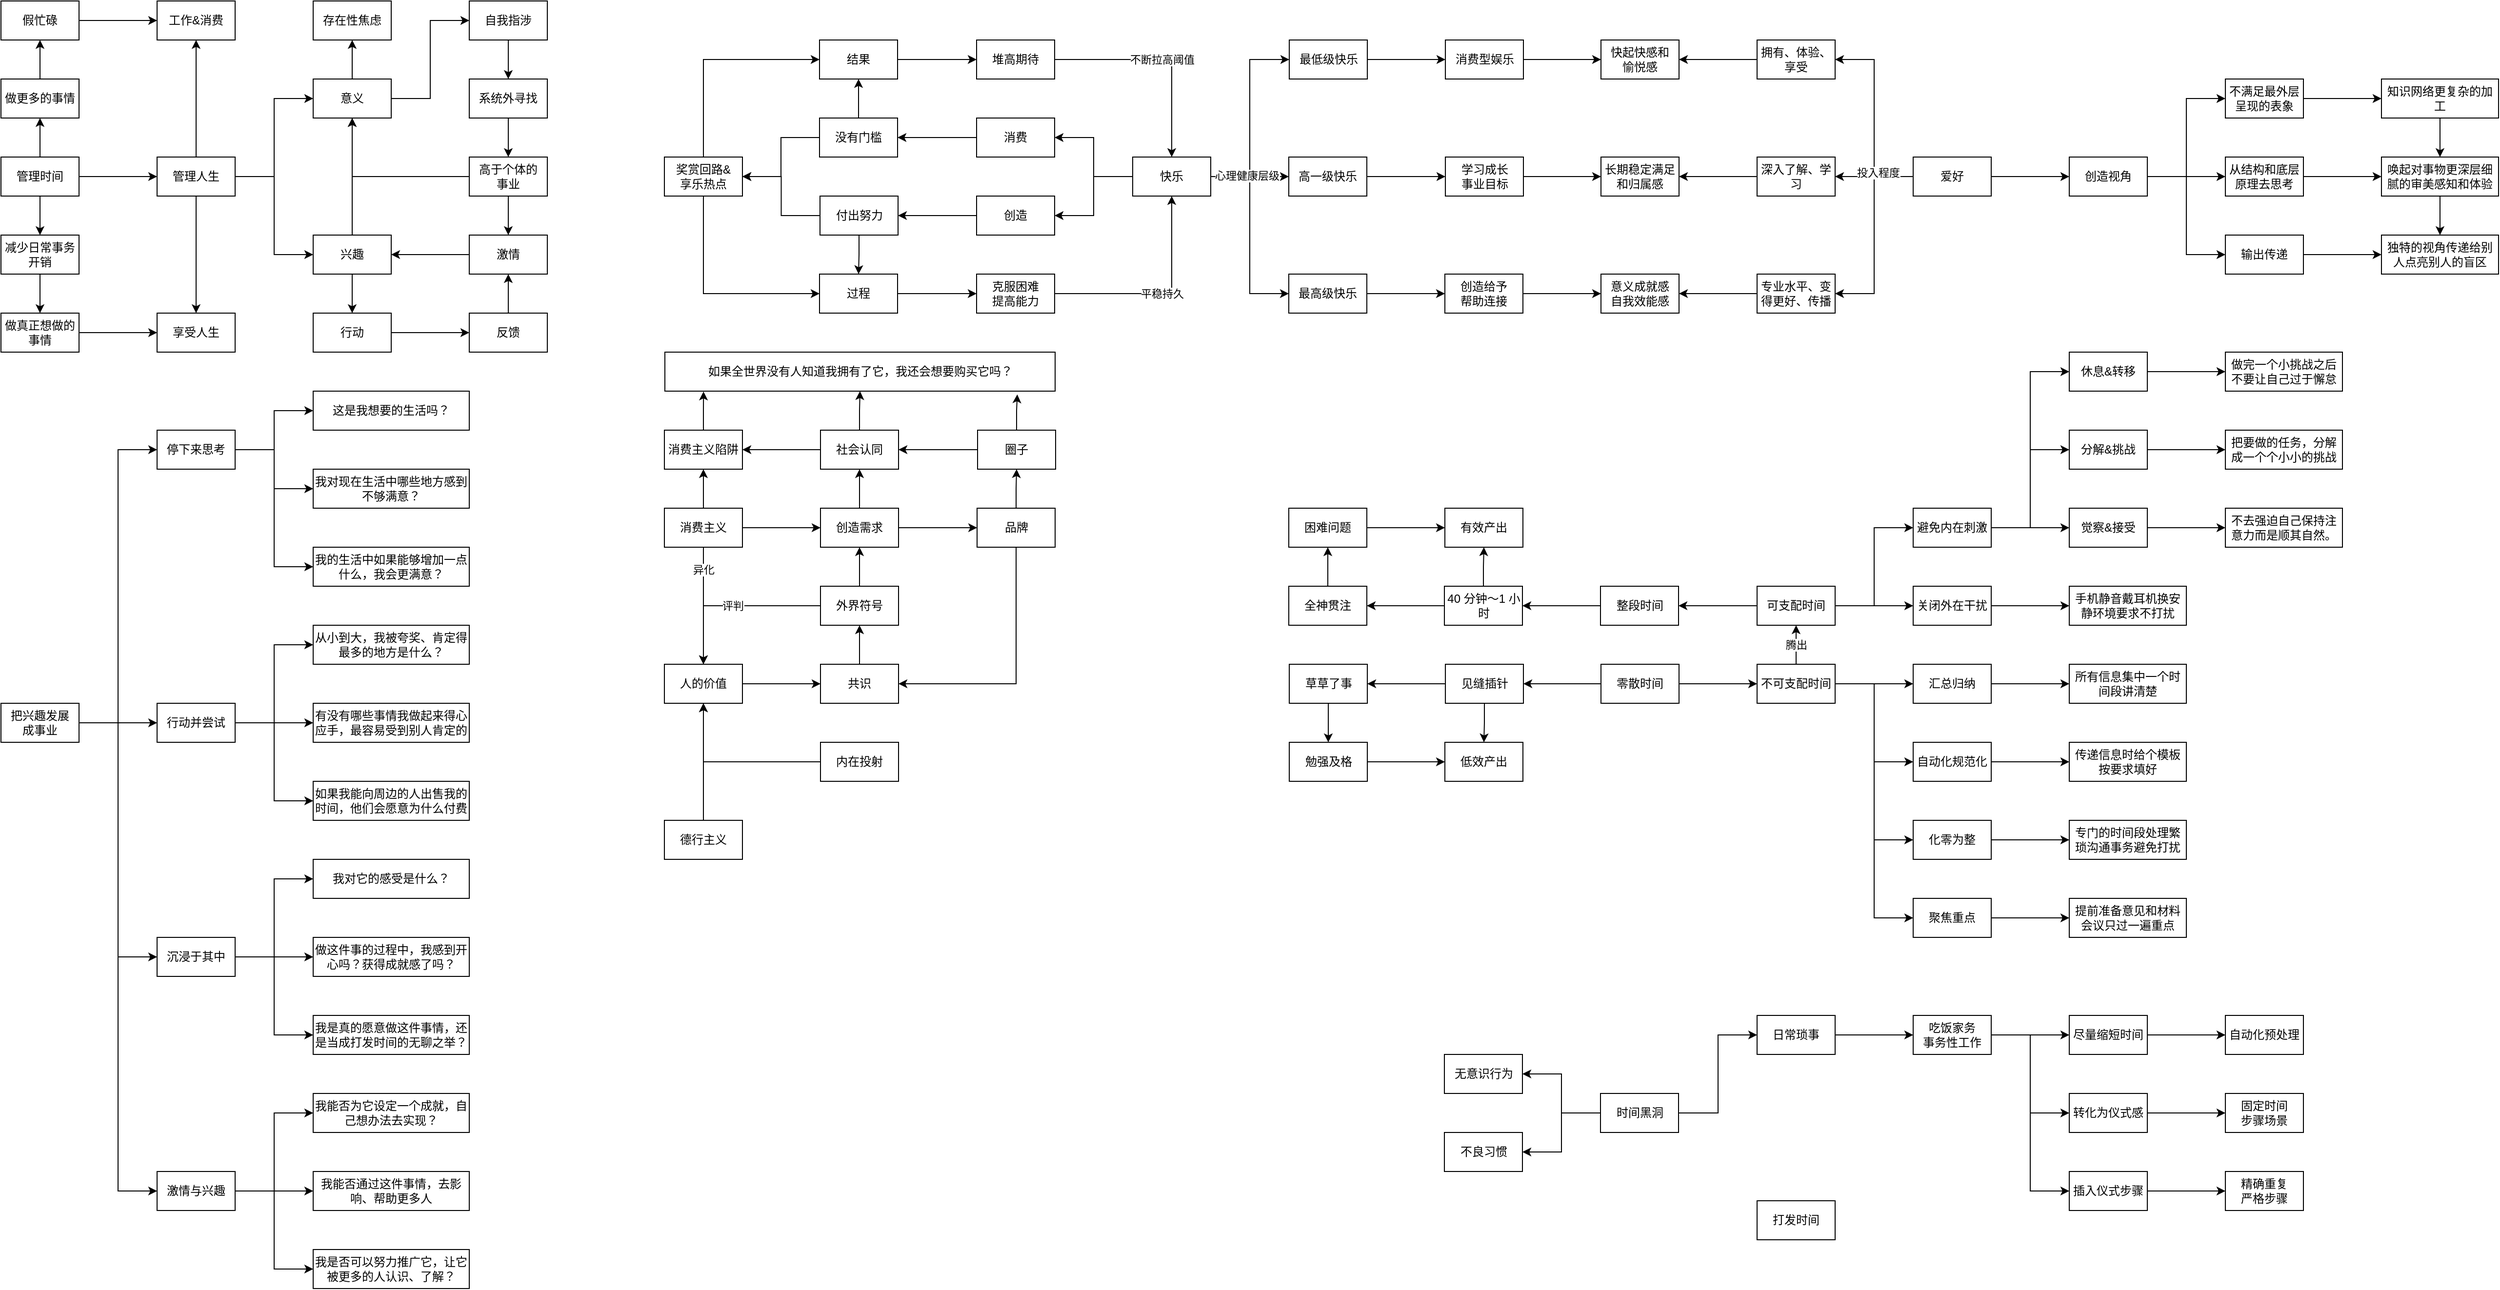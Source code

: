 <mxfile version="24.6.4" type="github">
  <diagram name="第 1 页" id="1Dq5mLwgWZH4jtWMgoI4">
    <mxGraphModel dx="794" dy="506" grid="1" gridSize="10" guides="1" tooltips="1" connect="1" arrows="1" fold="1" page="1" pageScale="1" pageWidth="827" pageHeight="1169" math="0" shadow="0">
      <root>
        <mxCell id="0" />
        <mxCell id="1" parent="0" />
        <mxCell id="2G0oMqJI3CJD2g53SAdI-4" style="edgeStyle=orthogonalEdgeStyle;rounded=0;orthogonalLoop=1;jettySize=auto;html=1;" parent="1" source="2G0oMqJI3CJD2g53SAdI-1" target="2G0oMqJI3CJD2g53SAdI-3" edge="1">
          <mxGeometry relative="1" as="geometry" />
        </mxCell>
        <mxCell id="2G0oMqJI3CJD2g53SAdI-7" style="edgeStyle=orthogonalEdgeStyle;rounded=0;orthogonalLoop=1;jettySize=auto;html=1;" parent="1" source="2G0oMqJI3CJD2g53SAdI-1" target="2G0oMqJI3CJD2g53SAdI-6" edge="1">
          <mxGeometry relative="1" as="geometry" />
        </mxCell>
        <mxCell id="2G0oMqJI3CJD2g53SAdI-12" style="edgeStyle=orthogonalEdgeStyle;rounded=0;orthogonalLoop=1;jettySize=auto;html=1;entryX=0.5;entryY=1;entryDx=0;entryDy=0;" parent="1" source="2G0oMqJI3CJD2g53SAdI-1" target="2G0oMqJI3CJD2g53SAdI-5" edge="1">
          <mxGeometry relative="1" as="geometry" />
        </mxCell>
        <mxCell id="2G0oMqJI3CJD2g53SAdI-1" value="管理时间" style="rounded=0;whiteSpace=wrap;html=1;" parent="1" vertex="1">
          <mxGeometry x="80" y="200" width="80" height="40" as="geometry" />
        </mxCell>
        <mxCell id="2G0oMqJI3CJD2g53SAdI-18" style="edgeStyle=orthogonalEdgeStyle;rounded=0;orthogonalLoop=1;jettySize=auto;html=1;entryX=0;entryY=0.5;entryDx=0;entryDy=0;" parent="1" source="2G0oMqJI3CJD2g53SAdI-3" target="2G0oMqJI3CJD2g53SAdI-16" edge="1">
          <mxGeometry relative="1" as="geometry" />
        </mxCell>
        <mxCell id="2G0oMqJI3CJD2g53SAdI-19" style="edgeStyle=orthogonalEdgeStyle;rounded=0;orthogonalLoop=1;jettySize=auto;html=1;entryX=0;entryY=0.5;entryDx=0;entryDy=0;" parent="1" source="2G0oMqJI3CJD2g53SAdI-3" target="2G0oMqJI3CJD2g53SAdI-17" edge="1">
          <mxGeometry relative="1" as="geometry" />
        </mxCell>
        <mxCell id="2G0oMqJI3CJD2g53SAdI-24" style="edgeStyle=orthogonalEdgeStyle;rounded=0;orthogonalLoop=1;jettySize=auto;html=1;" parent="1" source="2G0oMqJI3CJD2g53SAdI-3" target="2G0oMqJI3CJD2g53SAdI-20" edge="1">
          <mxGeometry relative="1" as="geometry" />
        </mxCell>
        <mxCell id="2G0oMqJI3CJD2g53SAdI-25" style="edgeStyle=orthogonalEdgeStyle;rounded=0;orthogonalLoop=1;jettySize=auto;html=1;" parent="1" source="2G0oMqJI3CJD2g53SAdI-3" target="2G0oMqJI3CJD2g53SAdI-22" edge="1">
          <mxGeometry relative="1" as="geometry" />
        </mxCell>
        <mxCell id="2G0oMqJI3CJD2g53SAdI-3" value="管理人生" style="rounded=0;whiteSpace=wrap;html=1;" parent="1" vertex="1">
          <mxGeometry x="240" y="200" width="80" height="40" as="geometry" />
        </mxCell>
        <mxCell id="2G0oMqJI3CJD2g53SAdI-14" style="edgeStyle=orthogonalEdgeStyle;rounded=0;orthogonalLoop=1;jettySize=auto;html=1;" parent="1" source="2G0oMqJI3CJD2g53SAdI-5" target="2G0oMqJI3CJD2g53SAdI-13" edge="1">
          <mxGeometry relative="1" as="geometry" />
        </mxCell>
        <mxCell id="2G0oMqJI3CJD2g53SAdI-5" value="做更多的事情" style="rounded=0;whiteSpace=wrap;html=1;" parent="1" vertex="1">
          <mxGeometry x="80" y="120" width="80" height="40" as="geometry" />
        </mxCell>
        <mxCell id="2G0oMqJI3CJD2g53SAdI-9" style="edgeStyle=orthogonalEdgeStyle;rounded=0;orthogonalLoop=1;jettySize=auto;html=1;" parent="1" source="2G0oMqJI3CJD2g53SAdI-6" target="2G0oMqJI3CJD2g53SAdI-8" edge="1">
          <mxGeometry relative="1" as="geometry" />
        </mxCell>
        <mxCell id="2G0oMqJI3CJD2g53SAdI-6" value="减少日常事务开销" style="rounded=0;whiteSpace=wrap;html=1;" parent="1" vertex="1">
          <mxGeometry x="80" y="280" width="80" height="40" as="geometry" />
        </mxCell>
        <mxCell id="2G0oMqJI3CJD2g53SAdI-23" style="edgeStyle=orthogonalEdgeStyle;rounded=0;orthogonalLoop=1;jettySize=auto;html=1;" parent="1" source="2G0oMqJI3CJD2g53SAdI-8" target="2G0oMqJI3CJD2g53SAdI-22" edge="1">
          <mxGeometry relative="1" as="geometry" />
        </mxCell>
        <mxCell id="2G0oMqJI3CJD2g53SAdI-8" value="做真正想做的事情" style="rounded=0;whiteSpace=wrap;html=1;" parent="1" vertex="1">
          <mxGeometry x="80" y="360" width="80" height="40" as="geometry" />
        </mxCell>
        <mxCell id="2G0oMqJI3CJD2g53SAdI-21" style="edgeStyle=orthogonalEdgeStyle;rounded=0;orthogonalLoop=1;jettySize=auto;html=1;" parent="1" source="2G0oMqJI3CJD2g53SAdI-13" target="2G0oMqJI3CJD2g53SAdI-20" edge="1">
          <mxGeometry relative="1" as="geometry" />
        </mxCell>
        <mxCell id="2G0oMqJI3CJD2g53SAdI-13" value="假忙碌" style="rounded=0;whiteSpace=wrap;html=1;" parent="1" vertex="1">
          <mxGeometry x="80" y="40" width="80" height="40" as="geometry" />
        </mxCell>
        <mxCell id="2G0oMqJI3CJD2g53SAdI-27" style="edgeStyle=orthogonalEdgeStyle;rounded=0;orthogonalLoop=1;jettySize=auto;html=1;" parent="1" source="2G0oMqJI3CJD2g53SAdI-16" target="2G0oMqJI3CJD2g53SAdI-26" edge="1">
          <mxGeometry relative="1" as="geometry" />
        </mxCell>
        <mxCell id="2G0oMqJI3CJD2g53SAdI-31" style="edgeStyle=orthogonalEdgeStyle;rounded=0;orthogonalLoop=1;jettySize=auto;html=1;entryX=0;entryY=0.5;entryDx=0;entryDy=0;" parent="1" source="2G0oMqJI3CJD2g53SAdI-16" target="2G0oMqJI3CJD2g53SAdI-28" edge="1">
          <mxGeometry relative="1" as="geometry" />
        </mxCell>
        <mxCell id="2G0oMqJI3CJD2g53SAdI-16" value="意义" style="rounded=0;whiteSpace=wrap;html=1;" parent="1" vertex="1">
          <mxGeometry x="400" y="120" width="80" height="40" as="geometry" />
        </mxCell>
        <mxCell id="2G0oMqJI3CJD2g53SAdI-39" style="edgeStyle=orthogonalEdgeStyle;rounded=0;orthogonalLoop=1;jettySize=auto;html=1;entryX=0.5;entryY=0;entryDx=0;entryDy=0;" parent="1" source="2G0oMqJI3CJD2g53SAdI-17" target="2G0oMqJI3CJD2g53SAdI-38" edge="1">
          <mxGeometry relative="1" as="geometry" />
        </mxCell>
        <mxCell id="2G0oMqJI3CJD2g53SAdI-44" style="edgeStyle=orthogonalEdgeStyle;rounded=0;orthogonalLoop=1;jettySize=auto;html=1;" parent="1" source="2G0oMqJI3CJD2g53SAdI-17" target="2G0oMqJI3CJD2g53SAdI-16" edge="1">
          <mxGeometry relative="1" as="geometry" />
        </mxCell>
        <mxCell id="2G0oMqJI3CJD2g53SAdI-17" value="兴趣" style="rounded=0;whiteSpace=wrap;html=1;" parent="1" vertex="1">
          <mxGeometry x="400" y="280" width="80" height="40" as="geometry" />
        </mxCell>
        <mxCell id="2G0oMqJI3CJD2g53SAdI-20" value="工作&amp;amp;消费" style="rounded=0;whiteSpace=wrap;html=1;" parent="1" vertex="1">
          <mxGeometry x="240" y="40" width="80" height="40" as="geometry" />
        </mxCell>
        <mxCell id="2G0oMqJI3CJD2g53SAdI-22" value="享受人生" style="rounded=0;whiteSpace=wrap;html=1;" parent="1" vertex="1">
          <mxGeometry x="240" y="360" width="80" height="40" as="geometry" />
        </mxCell>
        <mxCell id="2G0oMqJI3CJD2g53SAdI-26" value="存在性焦虑" style="rounded=0;whiteSpace=wrap;html=1;" parent="1" vertex="1">
          <mxGeometry x="400" y="40" width="80" height="40" as="geometry" />
        </mxCell>
        <mxCell id="2G0oMqJI3CJD2g53SAdI-32" style="edgeStyle=orthogonalEdgeStyle;rounded=0;orthogonalLoop=1;jettySize=auto;html=1;entryX=0.5;entryY=0;entryDx=0;entryDy=0;" parent="1" source="2G0oMqJI3CJD2g53SAdI-28" target="2G0oMqJI3CJD2g53SAdI-30" edge="1">
          <mxGeometry relative="1" as="geometry" />
        </mxCell>
        <mxCell id="2G0oMqJI3CJD2g53SAdI-28" value="自我指涉" style="rounded=0;whiteSpace=wrap;html=1;" parent="1" vertex="1">
          <mxGeometry x="560" y="40" width="80" height="40" as="geometry" />
        </mxCell>
        <mxCell id="2G0oMqJI3CJD2g53SAdI-35" style="edgeStyle=orthogonalEdgeStyle;rounded=0;orthogonalLoop=1;jettySize=auto;html=1;entryX=0.5;entryY=0;entryDx=0;entryDy=0;" parent="1" source="2G0oMqJI3CJD2g53SAdI-30" target="2G0oMqJI3CJD2g53SAdI-33" edge="1">
          <mxGeometry relative="1" as="geometry" />
        </mxCell>
        <mxCell id="2G0oMqJI3CJD2g53SAdI-30" value="系统外寻找" style="rounded=0;whiteSpace=wrap;html=1;" parent="1" vertex="1">
          <mxGeometry x="560" y="120" width="80" height="40" as="geometry" />
        </mxCell>
        <mxCell id="2G0oMqJI3CJD2g53SAdI-34" style="edgeStyle=orthogonalEdgeStyle;rounded=0;orthogonalLoop=1;jettySize=auto;html=1;" parent="1" source="2G0oMqJI3CJD2g53SAdI-33" target="2G0oMqJI3CJD2g53SAdI-16" edge="1">
          <mxGeometry relative="1" as="geometry" />
        </mxCell>
        <mxCell id="2G0oMqJI3CJD2g53SAdI-37" style="edgeStyle=orthogonalEdgeStyle;rounded=0;orthogonalLoop=1;jettySize=auto;html=1;" parent="1" source="2G0oMqJI3CJD2g53SAdI-33" target="2G0oMqJI3CJD2g53SAdI-36" edge="1">
          <mxGeometry relative="1" as="geometry" />
        </mxCell>
        <mxCell id="2G0oMqJI3CJD2g53SAdI-33" value="高于个体的&lt;br&gt;事业" style="rounded=0;whiteSpace=wrap;html=1;" parent="1" vertex="1">
          <mxGeometry x="560" y="200" width="80" height="40" as="geometry" />
        </mxCell>
        <mxCell id="2G0oMqJI3CJD2g53SAdI-43" style="edgeStyle=orthogonalEdgeStyle;rounded=0;orthogonalLoop=1;jettySize=auto;html=1;entryX=1;entryY=0.5;entryDx=0;entryDy=0;" parent="1" source="2G0oMqJI3CJD2g53SAdI-36" target="2G0oMqJI3CJD2g53SAdI-17" edge="1">
          <mxGeometry relative="1" as="geometry" />
        </mxCell>
        <mxCell id="2G0oMqJI3CJD2g53SAdI-36" value="激情" style="rounded=0;whiteSpace=wrap;html=1;" parent="1" vertex="1">
          <mxGeometry x="560" y="280" width="80" height="40" as="geometry" />
        </mxCell>
        <mxCell id="2G0oMqJI3CJD2g53SAdI-41" style="edgeStyle=orthogonalEdgeStyle;rounded=0;orthogonalLoop=1;jettySize=auto;html=1;" parent="1" source="2G0oMqJI3CJD2g53SAdI-38" target="2G0oMqJI3CJD2g53SAdI-40" edge="1">
          <mxGeometry relative="1" as="geometry" />
        </mxCell>
        <mxCell id="2G0oMqJI3CJD2g53SAdI-38" value="行动" style="rounded=0;whiteSpace=wrap;html=1;" parent="1" vertex="1">
          <mxGeometry x="400" y="360" width="80" height="40" as="geometry" />
        </mxCell>
        <mxCell id="2G0oMqJI3CJD2g53SAdI-42" style="edgeStyle=orthogonalEdgeStyle;rounded=0;orthogonalLoop=1;jettySize=auto;html=1;" parent="1" source="2G0oMqJI3CJD2g53SAdI-40" target="2G0oMqJI3CJD2g53SAdI-36" edge="1">
          <mxGeometry relative="1" as="geometry" />
        </mxCell>
        <mxCell id="2G0oMqJI3CJD2g53SAdI-40" value="反馈" style="rounded=0;whiteSpace=wrap;html=1;" parent="1" vertex="1">
          <mxGeometry x="560" y="360" width="80" height="40" as="geometry" />
        </mxCell>
        <mxCell id="nZ_os0Dgpj8ZyoIkXnrq-6" style="edgeStyle=orthogonalEdgeStyle;rounded=0;orthogonalLoop=1;jettySize=auto;html=1;entryX=0;entryY=0.5;entryDx=0;entryDy=0;" edge="1" parent="1" source="nZ_os0Dgpj8ZyoIkXnrq-1" target="nZ_os0Dgpj8ZyoIkXnrq-2">
          <mxGeometry relative="1" as="geometry" />
        </mxCell>
        <mxCell id="nZ_os0Dgpj8ZyoIkXnrq-7" style="edgeStyle=orthogonalEdgeStyle;rounded=0;orthogonalLoop=1;jettySize=auto;html=1;entryX=0;entryY=0.5;entryDx=0;entryDy=0;" edge="1" parent="1" source="nZ_os0Dgpj8ZyoIkXnrq-1" target="nZ_os0Dgpj8ZyoIkXnrq-3">
          <mxGeometry relative="1" as="geometry" />
        </mxCell>
        <mxCell id="nZ_os0Dgpj8ZyoIkXnrq-8" style="edgeStyle=orthogonalEdgeStyle;rounded=0;orthogonalLoop=1;jettySize=auto;html=1;entryX=0;entryY=0.5;entryDx=0;entryDy=0;" edge="1" parent="1" source="nZ_os0Dgpj8ZyoIkXnrq-1" target="nZ_os0Dgpj8ZyoIkXnrq-4">
          <mxGeometry relative="1" as="geometry" />
        </mxCell>
        <mxCell id="nZ_os0Dgpj8ZyoIkXnrq-9" style="edgeStyle=orthogonalEdgeStyle;rounded=0;orthogonalLoop=1;jettySize=auto;html=1;entryX=0;entryY=0.5;entryDx=0;entryDy=0;" edge="1" parent="1" source="nZ_os0Dgpj8ZyoIkXnrq-1" target="nZ_os0Dgpj8ZyoIkXnrq-5">
          <mxGeometry relative="1" as="geometry" />
        </mxCell>
        <mxCell id="nZ_os0Dgpj8ZyoIkXnrq-1" value="把兴趣发展&lt;br&gt;成事业" style="rounded=0;whiteSpace=wrap;html=1;" vertex="1" parent="1">
          <mxGeometry x="80" y="760" width="80" height="40" as="geometry" />
        </mxCell>
        <mxCell id="nZ_os0Dgpj8ZyoIkXnrq-13" style="edgeStyle=orthogonalEdgeStyle;rounded=0;orthogonalLoop=1;jettySize=auto;html=1;" edge="1" parent="1" source="nZ_os0Dgpj8ZyoIkXnrq-2" target="nZ_os0Dgpj8ZyoIkXnrq-10">
          <mxGeometry relative="1" as="geometry" />
        </mxCell>
        <mxCell id="nZ_os0Dgpj8ZyoIkXnrq-14" style="edgeStyle=orthogonalEdgeStyle;rounded=0;orthogonalLoop=1;jettySize=auto;html=1;entryX=0;entryY=0.5;entryDx=0;entryDy=0;" edge="1" parent="1" source="nZ_os0Dgpj8ZyoIkXnrq-2" target="nZ_os0Dgpj8ZyoIkXnrq-11">
          <mxGeometry relative="1" as="geometry" />
        </mxCell>
        <mxCell id="nZ_os0Dgpj8ZyoIkXnrq-15" style="edgeStyle=orthogonalEdgeStyle;rounded=0;orthogonalLoop=1;jettySize=auto;html=1;entryX=0;entryY=0.5;entryDx=0;entryDy=0;" edge="1" parent="1" source="nZ_os0Dgpj8ZyoIkXnrq-2" target="nZ_os0Dgpj8ZyoIkXnrq-12">
          <mxGeometry relative="1" as="geometry" />
        </mxCell>
        <mxCell id="nZ_os0Dgpj8ZyoIkXnrq-2" value="停下来思考" style="rounded=0;whiteSpace=wrap;html=1;" vertex="1" parent="1">
          <mxGeometry x="240" y="480" width="80" height="40" as="geometry" />
        </mxCell>
        <mxCell id="nZ_os0Dgpj8ZyoIkXnrq-19" style="edgeStyle=orthogonalEdgeStyle;rounded=0;orthogonalLoop=1;jettySize=auto;html=1;entryX=0;entryY=0.5;entryDx=0;entryDy=0;" edge="1" parent="1" source="nZ_os0Dgpj8ZyoIkXnrq-3" target="nZ_os0Dgpj8ZyoIkXnrq-16">
          <mxGeometry relative="1" as="geometry" />
        </mxCell>
        <mxCell id="nZ_os0Dgpj8ZyoIkXnrq-20" style="edgeStyle=orthogonalEdgeStyle;rounded=0;orthogonalLoop=1;jettySize=auto;html=1;" edge="1" parent="1" source="nZ_os0Dgpj8ZyoIkXnrq-3" target="nZ_os0Dgpj8ZyoIkXnrq-18">
          <mxGeometry relative="1" as="geometry" />
        </mxCell>
        <mxCell id="nZ_os0Dgpj8ZyoIkXnrq-21" style="edgeStyle=orthogonalEdgeStyle;rounded=0;orthogonalLoop=1;jettySize=auto;html=1;entryX=0;entryY=0.5;entryDx=0;entryDy=0;" edge="1" parent="1" source="nZ_os0Dgpj8ZyoIkXnrq-3" target="nZ_os0Dgpj8ZyoIkXnrq-17">
          <mxGeometry relative="1" as="geometry" />
        </mxCell>
        <mxCell id="nZ_os0Dgpj8ZyoIkXnrq-3" value="行动并尝试" style="rounded=0;whiteSpace=wrap;html=1;" vertex="1" parent="1">
          <mxGeometry x="240" y="760" width="80" height="40" as="geometry" />
        </mxCell>
        <mxCell id="nZ_os0Dgpj8ZyoIkXnrq-25" style="edgeStyle=orthogonalEdgeStyle;rounded=0;orthogonalLoop=1;jettySize=auto;html=1;entryX=0;entryY=0.5;entryDx=0;entryDy=0;" edge="1" parent="1" source="nZ_os0Dgpj8ZyoIkXnrq-4" target="nZ_os0Dgpj8ZyoIkXnrq-22">
          <mxGeometry relative="1" as="geometry" />
        </mxCell>
        <mxCell id="nZ_os0Dgpj8ZyoIkXnrq-26" style="edgeStyle=orthogonalEdgeStyle;rounded=0;orthogonalLoop=1;jettySize=auto;html=1;" edge="1" parent="1" source="nZ_os0Dgpj8ZyoIkXnrq-4" target="nZ_os0Dgpj8ZyoIkXnrq-23">
          <mxGeometry relative="1" as="geometry" />
        </mxCell>
        <mxCell id="nZ_os0Dgpj8ZyoIkXnrq-27" style="edgeStyle=orthogonalEdgeStyle;rounded=0;orthogonalLoop=1;jettySize=auto;html=1;entryX=0;entryY=0.5;entryDx=0;entryDy=0;" edge="1" parent="1" source="nZ_os0Dgpj8ZyoIkXnrq-4" target="nZ_os0Dgpj8ZyoIkXnrq-24">
          <mxGeometry relative="1" as="geometry" />
        </mxCell>
        <mxCell id="nZ_os0Dgpj8ZyoIkXnrq-4" value="沉浸于其中" style="rounded=0;whiteSpace=wrap;html=1;" vertex="1" parent="1">
          <mxGeometry x="240" y="1000" width="80" height="40" as="geometry" />
        </mxCell>
        <mxCell id="nZ_os0Dgpj8ZyoIkXnrq-32" style="edgeStyle=orthogonalEdgeStyle;rounded=0;orthogonalLoop=1;jettySize=auto;html=1;entryX=0;entryY=0.5;entryDx=0;entryDy=0;" edge="1" parent="1" source="nZ_os0Dgpj8ZyoIkXnrq-5" target="nZ_os0Dgpj8ZyoIkXnrq-29">
          <mxGeometry relative="1" as="geometry" />
        </mxCell>
        <mxCell id="nZ_os0Dgpj8ZyoIkXnrq-33" style="edgeStyle=orthogonalEdgeStyle;rounded=0;orthogonalLoop=1;jettySize=auto;html=1;" edge="1" parent="1" source="nZ_os0Dgpj8ZyoIkXnrq-5" target="nZ_os0Dgpj8ZyoIkXnrq-31">
          <mxGeometry relative="1" as="geometry" />
        </mxCell>
        <mxCell id="nZ_os0Dgpj8ZyoIkXnrq-34" style="edgeStyle=orthogonalEdgeStyle;rounded=0;orthogonalLoop=1;jettySize=auto;html=1;entryX=0;entryY=0.5;entryDx=0;entryDy=0;" edge="1" parent="1" source="nZ_os0Dgpj8ZyoIkXnrq-5" target="nZ_os0Dgpj8ZyoIkXnrq-30">
          <mxGeometry relative="1" as="geometry" />
        </mxCell>
        <mxCell id="nZ_os0Dgpj8ZyoIkXnrq-5" value="激情与兴趣" style="rounded=0;whiteSpace=wrap;html=1;" vertex="1" parent="1">
          <mxGeometry x="240" y="1240" width="80" height="40" as="geometry" />
        </mxCell>
        <mxCell id="nZ_os0Dgpj8ZyoIkXnrq-10" value="这是我想要的生活吗？" style="rounded=0;whiteSpace=wrap;html=1;" vertex="1" parent="1">
          <mxGeometry x="400" y="440" width="160" height="40" as="geometry" />
        </mxCell>
        <mxCell id="nZ_os0Dgpj8ZyoIkXnrq-11" value="我对现在生活中哪些地方感到不够满意？" style="rounded=0;whiteSpace=wrap;html=1;" vertex="1" parent="1">
          <mxGeometry x="400" y="520" width="160" height="40" as="geometry" />
        </mxCell>
        <mxCell id="nZ_os0Dgpj8ZyoIkXnrq-12" value="我的生活中如果能够增加一点什么，我会更满意？" style="rounded=0;whiteSpace=wrap;html=1;" vertex="1" parent="1">
          <mxGeometry x="400" y="600" width="160" height="40" as="geometry" />
        </mxCell>
        <mxCell id="nZ_os0Dgpj8ZyoIkXnrq-16" value="从小到大，我被夸奖、肯定得最多的地方是什么？" style="rounded=0;whiteSpace=wrap;html=1;" vertex="1" parent="1">
          <mxGeometry x="400" y="680" width="160" height="40" as="geometry" />
        </mxCell>
        <mxCell id="nZ_os0Dgpj8ZyoIkXnrq-17" value="如果我能向周边的人出售我的时间，他们会愿意为什么付费" style="rounded=0;whiteSpace=wrap;html=1;" vertex="1" parent="1">
          <mxGeometry x="400" y="840" width="160" height="40" as="geometry" />
        </mxCell>
        <mxCell id="nZ_os0Dgpj8ZyoIkXnrq-18" value="有没有哪些事情我做起来得心应手，最容易受到别人肯定的" style="rounded=0;whiteSpace=wrap;html=1;" vertex="1" parent="1">
          <mxGeometry x="400" y="760" width="160" height="40" as="geometry" />
        </mxCell>
        <mxCell id="nZ_os0Dgpj8ZyoIkXnrq-22" value="我对它的感受是什么？" style="rounded=0;whiteSpace=wrap;html=1;" vertex="1" parent="1">
          <mxGeometry x="400" y="920" width="160" height="40" as="geometry" />
        </mxCell>
        <mxCell id="nZ_os0Dgpj8ZyoIkXnrq-23" value="做这件事的过程中，我感到开心吗？获得成就感了吗？" style="rounded=0;whiteSpace=wrap;html=1;" vertex="1" parent="1">
          <mxGeometry x="400" y="1000" width="160" height="40" as="geometry" />
        </mxCell>
        <mxCell id="nZ_os0Dgpj8ZyoIkXnrq-24" value="我是真的愿意做这件事情，还是当成打发时间的无聊之举？" style="rounded=0;whiteSpace=wrap;html=1;" vertex="1" parent="1">
          <mxGeometry x="400" y="1080" width="160" height="40" as="geometry" />
        </mxCell>
        <mxCell id="nZ_os0Dgpj8ZyoIkXnrq-29" value="我能否为它设定一个成就，自己想办法去实现？" style="rounded=0;whiteSpace=wrap;html=1;" vertex="1" parent="1">
          <mxGeometry x="400" y="1160" width="160" height="40" as="geometry" />
        </mxCell>
        <mxCell id="nZ_os0Dgpj8ZyoIkXnrq-30" value="我是否可以努力推广它，让它被更多的人认识、了解？" style="rounded=0;whiteSpace=wrap;html=1;" vertex="1" parent="1">
          <mxGeometry x="400" y="1320" width="160" height="40" as="geometry" />
        </mxCell>
        <mxCell id="nZ_os0Dgpj8ZyoIkXnrq-31" value="我能否通过这件事情，去影响、帮助更多人" style="rounded=0;whiteSpace=wrap;html=1;" vertex="1" parent="1">
          <mxGeometry x="400" y="1240" width="160" height="40" as="geometry" />
        </mxCell>
        <mxCell id="nZ_os0Dgpj8ZyoIkXnrq-63" style="edgeStyle=orthogonalEdgeStyle;rounded=0;orthogonalLoop=1;jettySize=auto;html=1;" edge="1" parent="1" source="nZ_os0Dgpj8ZyoIkXnrq-60" target="nZ_os0Dgpj8ZyoIkXnrq-62">
          <mxGeometry relative="1" as="geometry" />
        </mxCell>
        <mxCell id="nZ_os0Dgpj8ZyoIkXnrq-77" value="异化" style="edgeLabel;html=1;align=center;verticalAlign=middle;resizable=0;points=[];" vertex="1" connectable="0" parent="nZ_os0Dgpj8ZyoIkXnrq-63">
          <mxGeometry x="-0.617" relative="1" as="geometry">
            <mxPoint as="offset" />
          </mxGeometry>
        </mxCell>
        <mxCell id="nZ_os0Dgpj8ZyoIkXnrq-88" style="edgeStyle=orthogonalEdgeStyle;rounded=0;orthogonalLoop=1;jettySize=auto;html=1;" edge="1" parent="1" source="nZ_os0Dgpj8ZyoIkXnrq-60" target="nZ_os0Dgpj8ZyoIkXnrq-83">
          <mxGeometry relative="1" as="geometry" />
        </mxCell>
        <mxCell id="nZ_os0Dgpj8ZyoIkXnrq-99" style="edgeStyle=orthogonalEdgeStyle;rounded=0;orthogonalLoop=1;jettySize=auto;html=1;" edge="1" parent="1" source="nZ_os0Dgpj8ZyoIkXnrq-60" target="nZ_os0Dgpj8ZyoIkXnrq-98">
          <mxGeometry relative="1" as="geometry" />
        </mxCell>
        <mxCell id="nZ_os0Dgpj8ZyoIkXnrq-60" value="消费主义" style="rounded=0;whiteSpace=wrap;html=1;" vertex="1" parent="1">
          <mxGeometry x="760" y="560" width="80" height="40" as="geometry" />
        </mxCell>
        <mxCell id="nZ_os0Dgpj8ZyoIkXnrq-91" style="edgeStyle=orthogonalEdgeStyle;rounded=0;orthogonalLoop=1;jettySize=auto;html=1;" edge="1" parent="1" source="nZ_os0Dgpj8ZyoIkXnrq-62" target="nZ_os0Dgpj8ZyoIkXnrq-90">
          <mxGeometry relative="1" as="geometry" />
        </mxCell>
        <mxCell id="nZ_os0Dgpj8ZyoIkXnrq-62" value="人的价值" style="rounded=0;whiteSpace=wrap;html=1;" vertex="1" parent="1">
          <mxGeometry x="760" y="720" width="80" height="40" as="geometry" />
        </mxCell>
        <mxCell id="nZ_os0Dgpj8ZyoIkXnrq-66" value="评判" style="edgeStyle=orthogonalEdgeStyle;rounded=0;orthogonalLoop=1;jettySize=auto;html=1;" edge="1" parent="1" source="nZ_os0Dgpj8ZyoIkXnrq-64" target="nZ_os0Dgpj8ZyoIkXnrq-62">
          <mxGeometry relative="1" as="geometry" />
        </mxCell>
        <mxCell id="nZ_os0Dgpj8ZyoIkXnrq-87" style="edgeStyle=orthogonalEdgeStyle;rounded=0;orthogonalLoop=1;jettySize=auto;html=1;" edge="1" parent="1" source="nZ_os0Dgpj8ZyoIkXnrq-64" target="nZ_os0Dgpj8ZyoIkXnrq-83">
          <mxGeometry relative="1" as="geometry" />
        </mxCell>
        <mxCell id="nZ_os0Dgpj8ZyoIkXnrq-64" value="外界符号" style="rounded=0;whiteSpace=wrap;html=1;" vertex="1" parent="1">
          <mxGeometry x="920" y="640" width="80" height="40" as="geometry" />
        </mxCell>
        <mxCell id="nZ_os0Dgpj8ZyoIkXnrq-96" style="edgeStyle=orthogonalEdgeStyle;rounded=0;orthogonalLoop=1;jettySize=auto;html=1;" edge="1" parent="1" source="nZ_os0Dgpj8ZyoIkXnrq-68" target="nZ_os0Dgpj8ZyoIkXnrq-95">
          <mxGeometry relative="1" as="geometry" />
        </mxCell>
        <mxCell id="nZ_os0Dgpj8ZyoIkXnrq-68" value="圈子" style="rounded=0;whiteSpace=wrap;html=1;" vertex="1" parent="1">
          <mxGeometry x="1081" y="480" width="80" height="40" as="geometry" />
        </mxCell>
        <mxCell id="nZ_os0Dgpj8ZyoIkXnrq-100" style="edgeStyle=orthogonalEdgeStyle;rounded=0;orthogonalLoop=1;jettySize=auto;html=1;entryX=0.5;entryY=1;entryDx=0;entryDy=0;" edge="1" parent="1" source="nZ_os0Dgpj8ZyoIkXnrq-78" target="nZ_os0Dgpj8ZyoIkXnrq-62">
          <mxGeometry relative="1" as="geometry" />
        </mxCell>
        <mxCell id="nZ_os0Dgpj8ZyoIkXnrq-78" value="德行主义" style="rounded=0;whiteSpace=wrap;html=1;" vertex="1" parent="1">
          <mxGeometry x="760" y="880" width="80" height="40" as="geometry" />
        </mxCell>
        <mxCell id="nZ_os0Dgpj8ZyoIkXnrq-101" style="edgeStyle=orthogonalEdgeStyle;rounded=0;orthogonalLoop=1;jettySize=auto;html=1;" edge="1" parent="1" source="nZ_os0Dgpj8ZyoIkXnrq-79" target="nZ_os0Dgpj8ZyoIkXnrq-62">
          <mxGeometry relative="1" as="geometry" />
        </mxCell>
        <mxCell id="nZ_os0Dgpj8ZyoIkXnrq-79" value="内在投射" style="rounded=0;whiteSpace=wrap;html=1;" vertex="1" parent="1">
          <mxGeometry x="920" y="800" width="80" height="40" as="geometry" />
        </mxCell>
        <mxCell id="nZ_os0Dgpj8ZyoIkXnrq-86" style="edgeStyle=orthogonalEdgeStyle;rounded=0;orthogonalLoop=1;jettySize=auto;html=1;" edge="1" parent="1" source="nZ_os0Dgpj8ZyoIkXnrq-83" target="nZ_os0Dgpj8ZyoIkXnrq-85">
          <mxGeometry relative="1" as="geometry" />
        </mxCell>
        <mxCell id="nZ_os0Dgpj8ZyoIkXnrq-97" style="edgeStyle=orthogonalEdgeStyle;rounded=0;orthogonalLoop=1;jettySize=auto;html=1;" edge="1" parent="1" source="nZ_os0Dgpj8ZyoIkXnrq-83" target="nZ_os0Dgpj8ZyoIkXnrq-95">
          <mxGeometry relative="1" as="geometry" />
        </mxCell>
        <mxCell id="nZ_os0Dgpj8ZyoIkXnrq-83" value="创造需求" style="rounded=0;whiteSpace=wrap;html=1;" vertex="1" parent="1">
          <mxGeometry x="920" y="560" width="80" height="40" as="geometry" />
        </mxCell>
        <mxCell id="nZ_os0Dgpj8ZyoIkXnrq-93" style="edgeStyle=orthogonalEdgeStyle;rounded=0;orthogonalLoop=1;jettySize=auto;html=1;entryX=1;entryY=0.5;entryDx=0;entryDy=0;" edge="1" parent="1" source="nZ_os0Dgpj8ZyoIkXnrq-85" target="nZ_os0Dgpj8ZyoIkXnrq-90">
          <mxGeometry relative="1" as="geometry">
            <Array as="points">
              <mxPoint x="1121" y="740" />
            </Array>
          </mxGeometry>
        </mxCell>
        <mxCell id="nZ_os0Dgpj8ZyoIkXnrq-94" style="edgeStyle=orthogonalEdgeStyle;rounded=0;orthogonalLoop=1;jettySize=auto;html=1;" edge="1" parent="1" source="nZ_os0Dgpj8ZyoIkXnrq-85" target="nZ_os0Dgpj8ZyoIkXnrq-68">
          <mxGeometry relative="1" as="geometry" />
        </mxCell>
        <mxCell id="nZ_os0Dgpj8ZyoIkXnrq-85" value="品牌" style="rounded=0;whiteSpace=wrap;html=1;" vertex="1" parent="1">
          <mxGeometry x="1080.5" y="560" width="80" height="40" as="geometry" />
        </mxCell>
        <mxCell id="nZ_os0Dgpj8ZyoIkXnrq-92" style="edgeStyle=orthogonalEdgeStyle;rounded=0;orthogonalLoop=1;jettySize=auto;html=1;" edge="1" parent="1" source="nZ_os0Dgpj8ZyoIkXnrq-90" target="nZ_os0Dgpj8ZyoIkXnrq-64">
          <mxGeometry relative="1" as="geometry" />
        </mxCell>
        <mxCell id="nZ_os0Dgpj8ZyoIkXnrq-90" value="共识" style="rounded=0;whiteSpace=wrap;html=1;" vertex="1" parent="1">
          <mxGeometry x="920" y="720" width="80" height="40" as="geometry" />
        </mxCell>
        <mxCell id="nZ_os0Dgpj8ZyoIkXnrq-103" value="" style="edgeStyle=orthogonalEdgeStyle;rounded=0;orthogonalLoop=1;jettySize=auto;html=1;" edge="1" parent="1" source="nZ_os0Dgpj8ZyoIkXnrq-95" target="nZ_os0Dgpj8ZyoIkXnrq-98">
          <mxGeometry relative="1" as="geometry" />
        </mxCell>
        <mxCell id="nZ_os0Dgpj8ZyoIkXnrq-106" style="edgeStyle=orthogonalEdgeStyle;rounded=0;orthogonalLoop=1;jettySize=auto;html=1;" edge="1" parent="1" source="nZ_os0Dgpj8ZyoIkXnrq-95" target="nZ_os0Dgpj8ZyoIkXnrq-104">
          <mxGeometry relative="1" as="geometry" />
        </mxCell>
        <mxCell id="nZ_os0Dgpj8ZyoIkXnrq-95" value="社会认同" style="rounded=0;whiteSpace=wrap;html=1;" vertex="1" parent="1">
          <mxGeometry x="920" y="480" width="80" height="40" as="geometry" />
        </mxCell>
        <mxCell id="nZ_os0Dgpj8ZyoIkXnrq-98" value="消费主义陷阱" style="rounded=0;whiteSpace=wrap;html=1;" vertex="1" parent="1">
          <mxGeometry x="760" y="480" width="80" height="40" as="geometry" />
        </mxCell>
        <mxCell id="nZ_os0Dgpj8ZyoIkXnrq-104" value="如果全世界没有人知道我拥有了它，我还会想要购买它吗？" style="rounded=0;whiteSpace=wrap;html=1;" vertex="1" parent="1">
          <mxGeometry x="760.5" y="400" width="400" height="40" as="geometry" />
        </mxCell>
        <mxCell id="nZ_os0Dgpj8ZyoIkXnrq-108" style="edgeStyle=orthogonalEdgeStyle;rounded=0;orthogonalLoop=1;jettySize=auto;html=1;entryX=0.903;entryY=1.084;entryDx=0;entryDy=0;entryPerimeter=0;" edge="1" parent="1" source="nZ_os0Dgpj8ZyoIkXnrq-68" target="nZ_os0Dgpj8ZyoIkXnrq-104">
          <mxGeometry relative="1" as="geometry" />
        </mxCell>
        <mxCell id="nZ_os0Dgpj8ZyoIkXnrq-109" style="edgeStyle=orthogonalEdgeStyle;rounded=0;orthogonalLoop=1;jettySize=auto;html=1;entryX=0.099;entryY=1.01;entryDx=0;entryDy=0;entryPerimeter=0;" edge="1" parent="1" source="nZ_os0Dgpj8ZyoIkXnrq-98" target="nZ_os0Dgpj8ZyoIkXnrq-104">
          <mxGeometry relative="1" as="geometry" />
        </mxCell>
        <mxCell id="nZ_os0Dgpj8ZyoIkXnrq-39" style="edgeStyle=orthogonalEdgeStyle;rounded=0;orthogonalLoop=1;jettySize=auto;html=1;" edge="1" parent="1" source="nZ_os0Dgpj8ZyoIkXnrq-35" target="nZ_os0Dgpj8ZyoIkXnrq-36">
          <mxGeometry relative="1" as="geometry" />
        </mxCell>
        <mxCell id="nZ_os0Dgpj8ZyoIkXnrq-40" style="edgeStyle=orthogonalEdgeStyle;rounded=0;orthogonalLoop=1;jettySize=auto;html=1;" edge="1" parent="1" source="nZ_os0Dgpj8ZyoIkXnrq-35" target="nZ_os0Dgpj8ZyoIkXnrq-37">
          <mxGeometry relative="1" as="geometry" />
        </mxCell>
        <mxCell id="nZ_os0Dgpj8ZyoIkXnrq-113" style="edgeStyle=orthogonalEdgeStyle;rounded=0;orthogonalLoop=1;jettySize=auto;html=1;entryDx=0;entryDy=0;" edge="1" parent="1" source="nZ_os0Dgpj8ZyoIkXnrq-35" target="nZ_os0Dgpj8ZyoIkXnrq-110">
          <mxGeometry relative="1" as="geometry">
            <Array as="points">
              <mxPoint x="1360" y="220" />
              <mxPoint x="1360" y="100" />
            </Array>
          </mxGeometry>
        </mxCell>
        <mxCell id="nZ_os0Dgpj8ZyoIkXnrq-114" style="edgeStyle=orthogonalEdgeStyle;rounded=0;orthogonalLoop=1;jettySize=auto;html=1;entryDx=0;entryDy=0;" edge="1" parent="1" source="nZ_os0Dgpj8ZyoIkXnrq-35" target="nZ_os0Dgpj8ZyoIkXnrq-111">
          <mxGeometry relative="1" as="geometry" />
        </mxCell>
        <mxCell id="nZ_os0Dgpj8ZyoIkXnrq-115" style="edgeStyle=orthogonalEdgeStyle;rounded=0;orthogonalLoop=1;jettySize=auto;html=1;entryDx=0;entryDy=0;" edge="1" parent="1" source="nZ_os0Dgpj8ZyoIkXnrq-35" target="nZ_os0Dgpj8ZyoIkXnrq-112">
          <mxGeometry relative="1" as="geometry">
            <Array as="points">
              <mxPoint x="1360" y="220" />
              <mxPoint x="1360" y="340" />
            </Array>
          </mxGeometry>
        </mxCell>
        <mxCell id="nZ_os0Dgpj8ZyoIkXnrq-151" value="心理健康层级" style="edgeLabel;html=1;align=center;verticalAlign=middle;resizable=0;points=[];" vertex="1" connectable="0" parent="nZ_os0Dgpj8ZyoIkXnrq-115">
          <mxGeometry x="-0.6" y="2" relative="1" as="geometry">
            <mxPoint x="-5" y="-1" as="offset" />
          </mxGeometry>
        </mxCell>
        <mxCell id="nZ_os0Dgpj8ZyoIkXnrq-35" value="快乐" style="rounded=0;whiteSpace=wrap;html=1;container=0;" vertex="1" parent="1">
          <mxGeometry x="1240" y="200" width="80" height="40" as="geometry" />
        </mxCell>
        <mxCell id="nZ_os0Dgpj8ZyoIkXnrq-42" style="edgeStyle=orthogonalEdgeStyle;rounded=0;orthogonalLoop=1;jettySize=auto;html=1;entryDx=0;entryDy=0;" edge="1" parent="1" source="nZ_os0Dgpj8ZyoIkXnrq-36" target="nZ_os0Dgpj8ZyoIkXnrq-41">
          <mxGeometry relative="1" as="geometry" />
        </mxCell>
        <mxCell id="nZ_os0Dgpj8ZyoIkXnrq-36" value="消费" style="rounded=0;whiteSpace=wrap;html=1;container=0;" vertex="1" parent="1">
          <mxGeometry x="1080" y="160" width="80" height="40" as="geometry" />
        </mxCell>
        <mxCell id="nZ_os0Dgpj8ZyoIkXnrq-45" style="edgeStyle=orthogonalEdgeStyle;rounded=0;orthogonalLoop=1;jettySize=auto;html=1;entryDx=0;entryDy=0;" edge="1" parent="1" source="nZ_os0Dgpj8ZyoIkXnrq-37" target="nZ_os0Dgpj8ZyoIkXnrq-44">
          <mxGeometry relative="1" as="geometry" />
        </mxCell>
        <mxCell id="nZ_os0Dgpj8ZyoIkXnrq-37" value="创造" style="rounded=0;whiteSpace=wrap;html=1;container=0;" vertex="1" parent="1">
          <mxGeometry x="1080" y="240" width="80" height="40" as="geometry" />
        </mxCell>
        <mxCell id="nZ_os0Dgpj8ZyoIkXnrq-48" style="edgeStyle=orthogonalEdgeStyle;rounded=0;orthogonalLoop=1;jettySize=auto;html=1;" edge="1" parent="1" source="nZ_os0Dgpj8ZyoIkXnrq-41" target="nZ_os0Dgpj8ZyoIkXnrq-46">
          <mxGeometry relative="1" as="geometry" />
        </mxCell>
        <mxCell id="nZ_os0Dgpj8ZyoIkXnrq-58" style="edgeStyle=orthogonalEdgeStyle;rounded=0;orthogonalLoop=1;jettySize=auto;html=1;entryDx=0;entryDy=0;" edge="1" parent="1" source="nZ_os0Dgpj8ZyoIkXnrq-41" target="nZ_os0Dgpj8ZyoIkXnrq-43">
          <mxGeometry relative="1" as="geometry" />
        </mxCell>
        <mxCell id="nZ_os0Dgpj8ZyoIkXnrq-41" value="没有门槛" style="rounded=0;whiteSpace=wrap;html=1;container=0;" vertex="1" parent="1">
          <mxGeometry x="919" y="160" width="80" height="40" as="geometry" />
        </mxCell>
        <mxCell id="nZ_os0Dgpj8ZyoIkXnrq-50" style="edgeStyle=orthogonalEdgeStyle;rounded=0;orthogonalLoop=1;jettySize=auto;html=1;entryDx=0;entryDy=0;" edge="1" parent="1" source="nZ_os0Dgpj8ZyoIkXnrq-43" target="nZ_os0Dgpj8ZyoIkXnrq-46">
          <mxGeometry relative="1" as="geometry">
            <Array as="points">
              <mxPoint x="800" y="100" />
            </Array>
          </mxGeometry>
        </mxCell>
        <mxCell id="nZ_os0Dgpj8ZyoIkXnrq-51" style="edgeStyle=orthogonalEdgeStyle;rounded=0;orthogonalLoop=1;jettySize=auto;html=1;entryDx=0;entryDy=0;" edge="1" parent="1" source="nZ_os0Dgpj8ZyoIkXnrq-43" target="nZ_os0Dgpj8ZyoIkXnrq-47">
          <mxGeometry relative="1" as="geometry">
            <Array as="points">
              <mxPoint x="800" y="340" />
            </Array>
          </mxGeometry>
        </mxCell>
        <mxCell id="nZ_os0Dgpj8ZyoIkXnrq-43" value="奖赏回路&amp;amp;&lt;br&gt;享乐热点" style="rounded=0;whiteSpace=wrap;html=1;container=0;" vertex="1" parent="1">
          <mxGeometry x="760" y="200" width="80" height="40" as="geometry" />
        </mxCell>
        <mxCell id="nZ_os0Dgpj8ZyoIkXnrq-49" style="edgeStyle=orthogonalEdgeStyle;rounded=0;orthogonalLoop=1;jettySize=auto;html=1;entryDx=0;entryDy=0;" edge="1" parent="1" source="nZ_os0Dgpj8ZyoIkXnrq-44" target="nZ_os0Dgpj8ZyoIkXnrq-47">
          <mxGeometry relative="1" as="geometry" />
        </mxCell>
        <mxCell id="nZ_os0Dgpj8ZyoIkXnrq-59" style="edgeStyle=orthogonalEdgeStyle;rounded=0;orthogonalLoop=1;jettySize=auto;html=1;" edge="1" parent="1" source="nZ_os0Dgpj8ZyoIkXnrq-44" target="nZ_os0Dgpj8ZyoIkXnrq-43">
          <mxGeometry relative="1" as="geometry" />
        </mxCell>
        <mxCell id="nZ_os0Dgpj8ZyoIkXnrq-44" value="付出努力" style="rounded=0;whiteSpace=wrap;html=1;container=0;" vertex="1" parent="1">
          <mxGeometry x="919.5" y="240" width="80" height="40" as="geometry" />
        </mxCell>
        <mxCell id="nZ_os0Dgpj8ZyoIkXnrq-53" style="edgeStyle=orthogonalEdgeStyle;rounded=0;orthogonalLoop=1;jettySize=auto;html=1;" edge="1" parent="1" source="nZ_os0Dgpj8ZyoIkXnrq-46" target="nZ_os0Dgpj8ZyoIkXnrq-52">
          <mxGeometry relative="1" as="geometry" />
        </mxCell>
        <mxCell id="nZ_os0Dgpj8ZyoIkXnrq-46" value="结果" style="rounded=0;whiteSpace=wrap;html=1;container=0;" vertex="1" parent="1">
          <mxGeometry x="919" y="80" width="80" height="40" as="geometry" />
        </mxCell>
        <mxCell id="nZ_os0Dgpj8ZyoIkXnrq-56" style="edgeStyle=orthogonalEdgeStyle;rounded=0;orthogonalLoop=1;jettySize=auto;html=1;" edge="1" parent="1" source="nZ_os0Dgpj8ZyoIkXnrq-47" target="nZ_os0Dgpj8ZyoIkXnrq-54">
          <mxGeometry relative="1" as="geometry" />
        </mxCell>
        <mxCell id="nZ_os0Dgpj8ZyoIkXnrq-47" value="过程" style="rounded=0;whiteSpace=wrap;html=1;container=0;" vertex="1" parent="1">
          <mxGeometry x="919" y="320" width="80" height="40" as="geometry" />
        </mxCell>
        <mxCell id="nZ_os0Dgpj8ZyoIkXnrq-55" value="不断拉高阈值" style="edgeStyle=orthogonalEdgeStyle;rounded=0;orthogonalLoop=1;jettySize=auto;html=1;entryDx=0;entryDy=0;" edge="1" parent="1" source="nZ_os0Dgpj8ZyoIkXnrq-52" target="nZ_os0Dgpj8ZyoIkXnrq-35">
          <mxGeometry relative="1" as="geometry" />
        </mxCell>
        <mxCell id="nZ_os0Dgpj8ZyoIkXnrq-52" value="堆高期待" style="rounded=0;whiteSpace=wrap;html=1;container=0;" vertex="1" parent="1">
          <mxGeometry x="1080" y="80" width="80" height="40" as="geometry" />
        </mxCell>
        <mxCell id="nZ_os0Dgpj8ZyoIkXnrq-57" value="平稳持久" style="edgeStyle=orthogonalEdgeStyle;rounded=0;orthogonalLoop=1;jettySize=auto;html=1;entryDx=0;entryDy=0;" edge="1" parent="1" source="nZ_os0Dgpj8ZyoIkXnrq-54" target="nZ_os0Dgpj8ZyoIkXnrq-35">
          <mxGeometry relative="1" as="geometry" />
        </mxCell>
        <mxCell id="nZ_os0Dgpj8ZyoIkXnrq-54" value="克服困难&lt;br&gt;提高能力" style="rounded=0;whiteSpace=wrap;html=1;container=0;" vertex="1" parent="1">
          <mxGeometry x="1080" y="320" width="80" height="40" as="geometry" />
        </mxCell>
        <mxCell id="nZ_os0Dgpj8ZyoIkXnrq-117" style="edgeStyle=orthogonalEdgeStyle;rounded=0;orthogonalLoop=1;jettySize=auto;html=1;" edge="1" parent="1" source="nZ_os0Dgpj8ZyoIkXnrq-110" target="nZ_os0Dgpj8ZyoIkXnrq-116">
          <mxGeometry relative="1" as="geometry" />
        </mxCell>
        <mxCell id="nZ_os0Dgpj8ZyoIkXnrq-110" value="最低级快乐" style="rounded=0;whiteSpace=wrap;html=1;container=0;" vertex="1" parent="1">
          <mxGeometry x="1400.5" y="80" width="80" height="40" as="geometry" />
        </mxCell>
        <mxCell id="nZ_os0Dgpj8ZyoIkXnrq-124" style="edgeStyle=orthogonalEdgeStyle;rounded=0;orthogonalLoop=1;jettySize=auto;html=1;" edge="1" parent="1" source="nZ_os0Dgpj8ZyoIkXnrq-111" target="nZ_os0Dgpj8ZyoIkXnrq-118">
          <mxGeometry relative="1" as="geometry" />
        </mxCell>
        <mxCell id="nZ_os0Dgpj8ZyoIkXnrq-111" value="高一级快乐" style="rounded=0;whiteSpace=wrap;html=1;container=0;" vertex="1" parent="1">
          <mxGeometry x="1400" y="200" width="80" height="40" as="geometry" />
        </mxCell>
        <mxCell id="nZ_os0Dgpj8ZyoIkXnrq-128" style="edgeStyle=orthogonalEdgeStyle;rounded=0;orthogonalLoop=1;jettySize=auto;html=1;" edge="1" parent="1" source="nZ_os0Dgpj8ZyoIkXnrq-112" target="nZ_os0Dgpj8ZyoIkXnrq-127">
          <mxGeometry relative="1" as="geometry" />
        </mxCell>
        <mxCell id="nZ_os0Dgpj8ZyoIkXnrq-112" value="最高级快乐" style="rounded=0;whiteSpace=wrap;html=1;container=0;" vertex="1" parent="1">
          <mxGeometry x="1400" y="320" width="80" height="40" as="geometry" />
        </mxCell>
        <mxCell id="nZ_os0Dgpj8ZyoIkXnrq-121" value="" style="edgeStyle=orthogonalEdgeStyle;rounded=0;orthogonalLoop=1;jettySize=auto;html=1;" edge="1" parent="1" source="nZ_os0Dgpj8ZyoIkXnrq-116" target="nZ_os0Dgpj8ZyoIkXnrq-119">
          <mxGeometry relative="1" as="geometry" />
        </mxCell>
        <mxCell id="nZ_os0Dgpj8ZyoIkXnrq-116" value="消费型娱乐" style="rounded=0;whiteSpace=wrap;html=1;container=0;" vertex="1" parent="1">
          <mxGeometry x="1560.5" y="80" width="80" height="40" as="geometry" />
        </mxCell>
        <mxCell id="nZ_os0Dgpj8ZyoIkXnrq-126" style="edgeStyle=orthogonalEdgeStyle;rounded=0;orthogonalLoop=1;jettySize=auto;html=1;" edge="1" parent="1" source="nZ_os0Dgpj8ZyoIkXnrq-118" target="nZ_os0Dgpj8ZyoIkXnrq-125">
          <mxGeometry relative="1" as="geometry" />
        </mxCell>
        <mxCell id="nZ_os0Dgpj8ZyoIkXnrq-118" value="学习成长&lt;br&gt;事业目标" style="rounded=0;whiteSpace=wrap;html=1;container=0;" vertex="1" parent="1">
          <mxGeometry x="1560.5" y="200" width="80" height="40" as="geometry" />
        </mxCell>
        <mxCell id="nZ_os0Dgpj8ZyoIkXnrq-119" value="快起快感和&lt;br&gt;愉悦感" style="rounded=0;whiteSpace=wrap;html=1;container=0;" vertex="1" parent="1">
          <mxGeometry x="1720" y="80" width="80" height="40" as="geometry" />
        </mxCell>
        <mxCell id="nZ_os0Dgpj8ZyoIkXnrq-125" value="长期稳定满足和归属感" style="rounded=0;whiteSpace=wrap;html=1;container=0;" vertex="1" parent="1">
          <mxGeometry x="1720" y="200" width="80" height="40" as="geometry" />
        </mxCell>
        <mxCell id="nZ_os0Dgpj8ZyoIkXnrq-130" style="edgeStyle=orthogonalEdgeStyle;rounded=0;orthogonalLoop=1;jettySize=auto;html=1;" edge="1" parent="1" source="nZ_os0Dgpj8ZyoIkXnrq-127" target="nZ_os0Dgpj8ZyoIkXnrq-129">
          <mxGeometry relative="1" as="geometry" />
        </mxCell>
        <mxCell id="nZ_os0Dgpj8ZyoIkXnrq-127" value="创造给予&lt;br&gt;帮助连接" style="rounded=0;whiteSpace=wrap;html=1;container=0;" vertex="1" parent="1">
          <mxGeometry x="1560" y="320" width="80" height="40" as="geometry" />
        </mxCell>
        <mxCell id="nZ_os0Dgpj8ZyoIkXnrq-129" value="意义成就感&lt;br&gt;自我效能感" style="rounded=0;whiteSpace=wrap;html=1;container=0;" vertex="1" parent="1">
          <mxGeometry x="1720" y="320" width="80" height="40" as="geometry" />
        </mxCell>
        <mxCell id="nZ_os0Dgpj8ZyoIkXnrq-149" style="edgeStyle=orthogonalEdgeStyle;rounded=0;orthogonalLoop=1;jettySize=auto;html=1;" edge="1" parent="1" source="nZ_os0Dgpj8ZyoIkXnrq-133" target="nZ_os0Dgpj8ZyoIkXnrq-125">
          <mxGeometry relative="1" as="geometry" />
        </mxCell>
        <mxCell id="nZ_os0Dgpj8ZyoIkXnrq-133" value="深入了解、学习" style="rounded=0;whiteSpace=wrap;html=1;container=0;" vertex="1" parent="1">
          <mxGeometry x="1880" y="200" width="80" height="40" as="geometry" />
        </mxCell>
        <mxCell id="nZ_os0Dgpj8ZyoIkXnrq-144" style="edgeStyle=orthogonalEdgeStyle;rounded=0;orthogonalLoop=1;jettySize=auto;html=1;entryX=1;entryY=0.5;entryDx=0;entryDy=0;" edge="1" parent="1" source="nZ_os0Dgpj8ZyoIkXnrq-138" target="nZ_os0Dgpj8ZyoIkXnrq-133">
          <mxGeometry relative="1" as="geometry" />
        </mxCell>
        <mxCell id="nZ_os0Dgpj8ZyoIkXnrq-145" style="edgeStyle=orthogonalEdgeStyle;rounded=0;orthogonalLoop=1;jettySize=auto;html=1;entryX=1;entryY=0.5;entryDx=0;entryDy=0;" edge="1" parent="1" source="nZ_os0Dgpj8ZyoIkXnrq-138" target="nZ_os0Dgpj8ZyoIkXnrq-142">
          <mxGeometry relative="1" as="geometry" />
        </mxCell>
        <mxCell id="nZ_os0Dgpj8ZyoIkXnrq-146" style="edgeStyle=orthogonalEdgeStyle;rounded=0;orthogonalLoop=1;jettySize=auto;html=1;entryX=1;entryY=0.5;entryDx=0;entryDy=0;" edge="1" parent="1" source="nZ_os0Dgpj8ZyoIkXnrq-138" target="nZ_os0Dgpj8ZyoIkXnrq-143">
          <mxGeometry relative="1" as="geometry" />
        </mxCell>
        <mxCell id="nZ_os0Dgpj8ZyoIkXnrq-147" value="投入程度" style="edgeLabel;html=1;align=center;verticalAlign=middle;resizable=0;points=[];" vertex="1" connectable="0" parent="nZ_os0Dgpj8ZyoIkXnrq-146">
          <mxGeometry x="-0.603" y="-3" relative="1" as="geometry">
            <mxPoint x="3" y="-1" as="offset" />
          </mxGeometry>
        </mxCell>
        <mxCell id="nZ_os0Dgpj8ZyoIkXnrq-153" style="edgeStyle=orthogonalEdgeStyle;rounded=0;orthogonalLoop=1;jettySize=auto;html=1;" edge="1" parent="1" source="nZ_os0Dgpj8ZyoIkXnrq-138" target="nZ_os0Dgpj8ZyoIkXnrq-152">
          <mxGeometry relative="1" as="geometry" />
        </mxCell>
        <mxCell id="nZ_os0Dgpj8ZyoIkXnrq-138" value="爱好" style="rounded=0;whiteSpace=wrap;html=1;container=0;" vertex="1" parent="1">
          <mxGeometry x="2040" y="200" width="80" height="40" as="geometry" />
        </mxCell>
        <mxCell id="nZ_os0Dgpj8ZyoIkXnrq-148" style="edgeStyle=orthogonalEdgeStyle;rounded=0;orthogonalLoop=1;jettySize=auto;html=1;" edge="1" parent="1" source="nZ_os0Dgpj8ZyoIkXnrq-142" target="nZ_os0Dgpj8ZyoIkXnrq-119">
          <mxGeometry relative="1" as="geometry" />
        </mxCell>
        <mxCell id="nZ_os0Dgpj8ZyoIkXnrq-142" value="拥有、体验、享受" style="rounded=0;whiteSpace=wrap;html=1;container=0;" vertex="1" parent="1">
          <mxGeometry x="1880" y="80" width="80" height="40" as="geometry" />
        </mxCell>
        <mxCell id="nZ_os0Dgpj8ZyoIkXnrq-150" style="edgeStyle=orthogonalEdgeStyle;rounded=0;orthogonalLoop=1;jettySize=auto;html=1;" edge="1" parent="1" source="nZ_os0Dgpj8ZyoIkXnrq-143" target="nZ_os0Dgpj8ZyoIkXnrq-129">
          <mxGeometry relative="1" as="geometry" />
        </mxCell>
        <mxCell id="nZ_os0Dgpj8ZyoIkXnrq-143" value="专业水平、变得更好、传播" style="rounded=0;whiteSpace=wrap;html=1;container=0;" vertex="1" parent="1">
          <mxGeometry x="1880" y="320" width="80" height="40" as="geometry" />
        </mxCell>
        <mxCell id="nZ_os0Dgpj8ZyoIkXnrq-156" style="edgeStyle=orthogonalEdgeStyle;rounded=0;orthogonalLoop=1;jettySize=auto;html=1;" edge="1" parent="1" source="nZ_os0Dgpj8ZyoIkXnrq-152" target="nZ_os0Dgpj8ZyoIkXnrq-154">
          <mxGeometry relative="1" as="geometry">
            <Array as="points">
              <mxPoint x="2320" y="220" />
              <mxPoint x="2320" y="140" />
            </Array>
          </mxGeometry>
        </mxCell>
        <mxCell id="nZ_os0Dgpj8ZyoIkXnrq-157" style="edgeStyle=orthogonalEdgeStyle;rounded=0;orthogonalLoop=1;jettySize=auto;html=1;entryX=0;entryY=0.5;entryDx=0;entryDy=0;" edge="1" parent="1" source="nZ_os0Dgpj8ZyoIkXnrq-152" target="nZ_os0Dgpj8ZyoIkXnrq-155">
          <mxGeometry relative="1" as="geometry" />
        </mxCell>
        <mxCell id="nZ_os0Dgpj8ZyoIkXnrq-164" style="edgeStyle=orthogonalEdgeStyle;rounded=0;orthogonalLoop=1;jettySize=auto;html=1;entryX=0;entryY=0.5;entryDx=0;entryDy=0;" edge="1" parent="1" source="nZ_os0Dgpj8ZyoIkXnrq-152" target="nZ_os0Dgpj8ZyoIkXnrq-163">
          <mxGeometry relative="1" as="geometry" />
        </mxCell>
        <mxCell id="nZ_os0Dgpj8ZyoIkXnrq-152" value="创造视角" style="rounded=0;whiteSpace=wrap;html=1;container=0;" vertex="1" parent="1">
          <mxGeometry x="2200" y="200" width="80" height="40" as="geometry" />
        </mxCell>
        <mxCell id="nZ_os0Dgpj8ZyoIkXnrq-161" style="edgeStyle=orthogonalEdgeStyle;rounded=0;orthogonalLoop=1;jettySize=auto;html=1;entryX=0;entryY=0.5;entryDx=0;entryDy=0;" edge="1" parent="1" source="nZ_os0Dgpj8ZyoIkXnrq-154" target="nZ_os0Dgpj8ZyoIkXnrq-158">
          <mxGeometry relative="1" as="geometry" />
        </mxCell>
        <mxCell id="nZ_os0Dgpj8ZyoIkXnrq-154" value="不满足最外层呈现的表象" style="rounded=0;whiteSpace=wrap;html=1;container=0;" vertex="1" parent="1">
          <mxGeometry x="2360" y="120" width="80" height="40" as="geometry" />
        </mxCell>
        <mxCell id="nZ_os0Dgpj8ZyoIkXnrq-162" style="edgeStyle=orthogonalEdgeStyle;rounded=0;orthogonalLoop=1;jettySize=auto;html=1;entryX=0;entryY=0.5;entryDx=0;entryDy=0;" edge="1" parent="1" source="nZ_os0Dgpj8ZyoIkXnrq-155" target="nZ_os0Dgpj8ZyoIkXnrq-159">
          <mxGeometry relative="1" as="geometry" />
        </mxCell>
        <mxCell id="nZ_os0Dgpj8ZyoIkXnrq-155" value="从结构和底层原理去思考" style="rounded=0;whiteSpace=wrap;html=1;container=0;" vertex="1" parent="1">
          <mxGeometry x="2360" y="200" width="80" height="40" as="geometry" />
        </mxCell>
        <mxCell id="nZ_os0Dgpj8ZyoIkXnrq-160" style="edgeStyle=orthogonalEdgeStyle;rounded=0;orthogonalLoop=1;jettySize=auto;html=1;entryX=0.5;entryY=0;entryDx=0;entryDy=0;" edge="1" parent="1" source="nZ_os0Dgpj8ZyoIkXnrq-158" target="nZ_os0Dgpj8ZyoIkXnrq-159">
          <mxGeometry relative="1" as="geometry" />
        </mxCell>
        <mxCell id="nZ_os0Dgpj8ZyoIkXnrq-158" value="知识网络更复杂的加工" style="rounded=0;whiteSpace=wrap;html=1;container=0;" vertex="1" parent="1">
          <mxGeometry x="2520" y="120" width="120" height="40" as="geometry" />
        </mxCell>
        <mxCell id="nZ_os0Dgpj8ZyoIkXnrq-166" style="edgeStyle=orthogonalEdgeStyle;rounded=0;orthogonalLoop=1;jettySize=auto;html=1;" edge="1" parent="1" source="nZ_os0Dgpj8ZyoIkXnrq-159" target="nZ_os0Dgpj8ZyoIkXnrq-165">
          <mxGeometry relative="1" as="geometry" />
        </mxCell>
        <mxCell id="nZ_os0Dgpj8ZyoIkXnrq-159" value="唤起对事物更深层细腻的审美感知和体验" style="rounded=0;whiteSpace=wrap;html=1;container=0;" vertex="1" parent="1">
          <mxGeometry x="2520" y="200" width="120" height="40" as="geometry" />
        </mxCell>
        <mxCell id="nZ_os0Dgpj8ZyoIkXnrq-167" style="edgeStyle=orthogonalEdgeStyle;rounded=0;orthogonalLoop=1;jettySize=auto;html=1;" edge="1" parent="1" source="nZ_os0Dgpj8ZyoIkXnrq-163" target="nZ_os0Dgpj8ZyoIkXnrq-165">
          <mxGeometry relative="1" as="geometry" />
        </mxCell>
        <mxCell id="nZ_os0Dgpj8ZyoIkXnrq-163" value="输出传递" style="rounded=0;whiteSpace=wrap;html=1;container=0;" vertex="1" parent="1">
          <mxGeometry x="2360" y="280" width="80" height="40" as="geometry" />
        </mxCell>
        <mxCell id="nZ_os0Dgpj8ZyoIkXnrq-165" value="独特的视角传递给别人点亮别人的盲区" style="rounded=0;whiteSpace=wrap;html=1;container=0;" vertex="1" parent="1">
          <mxGeometry x="2520" y="280" width="120" height="40" as="geometry" />
        </mxCell>
        <mxCell id="nZ_os0Dgpj8ZyoIkXnrq-178" style="edgeStyle=orthogonalEdgeStyle;rounded=0;orthogonalLoop=1;jettySize=auto;html=1;" edge="1" parent="1" source="nZ_os0Dgpj8ZyoIkXnrq-175" target="nZ_os0Dgpj8ZyoIkXnrq-177">
          <mxGeometry relative="1" as="geometry" />
        </mxCell>
        <mxCell id="nZ_os0Dgpj8ZyoIkXnrq-180" style="edgeStyle=orthogonalEdgeStyle;rounded=0;orthogonalLoop=1;jettySize=auto;html=1;" edge="1" parent="1" source="nZ_os0Dgpj8ZyoIkXnrq-175" target="nZ_os0Dgpj8ZyoIkXnrq-179">
          <mxGeometry relative="1" as="geometry" />
        </mxCell>
        <mxCell id="nZ_os0Dgpj8ZyoIkXnrq-175" value="40 分钟～1 小时" style="rounded=0;whiteSpace=wrap;html=1;" vertex="1" parent="1">
          <mxGeometry x="1559.5" y="640" width="80" height="40" as="geometry" />
        </mxCell>
        <mxCell id="nZ_os0Dgpj8ZyoIkXnrq-193" style="edgeStyle=orthogonalEdgeStyle;rounded=0;orthogonalLoop=1;jettySize=auto;html=1;entryX=0.5;entryY=1;entryDx=0;entryDy=0;" edge="1" parent="1" source="nZ_os0Dgpj8ZyoIkXnrq-177" target="nZ_os0Dgpj8ZyoIkXnrq-181">
          <mxGeometry relative="1" as="geometry" />
        </mxCell>
        <mxCell id="nZ_os0Dgpj8ZyoIkXnrq-177" value="全神贯注" style="rounded=0;whiteSpace=wrap;html=1;" vertex="1" parent="1">
          <mxGeometry x="1400" y="640" width="80" height="40" as="geometry" />
        </mxCell>
        <mxCell id="nZ_os0Dgpj8ZyoIkXnrq-179" value="有效产出" style="rounded=0;whiteSpace=wrap;html=1;" vertex="1" parent="1">
          <mxGeometry x="1560" y="560" width="80" height="40" as="geometry" />
        </mxCell>
        <mxCell id="nZ_os0Dgpj8ZyoIkXnrq-194" style="edgeStyle=orthogonalEdgeStyle;rounded=0;orthogonalLoop=1;jettySize=auto;html=1;" edge="1" parent="1" source="nZ_os0Dgpj8ZyoIkXnrq-181" target="nZ_os0Dgpj8ZyoIkXnrq-179">
          <mxGeometry relative="1" as="geometry" />
        </mxCell>
        <mxCell id="nZ_os0Dgpj8ZyoIkXnrq-181" value="困难问题" style="rounded=0;whiteSpace=wrap;html=1;" vertex="1" parent="1">
          <mxGeometry x="1400" y="560" width="80" height="40" as="geometry" />
        </mxCell>
        <mxCell id="nZ_os0Dgpj8ZyoIkXnrq-187" style="edgeStyle=orthogonalEdgeStyle;rounded=0;orthogonalLoop=1;jettySize=auto;html=1;" edge="1" parent="1" source="nZ_os0Dgpj8ZyoIkXnrq-184" target="nZ_os0Dgpj8ZyoIkXnrq-186">
          <mxGeometry relative="1" as="geometry" />
        </mxCell>
        <mxCell id="nZ_os0Dgpj8ZyoIkXnrq-189" style="edgeStyle=orthogonalEdgeStyle;rounded=0;orthogonalLoop=1;jettySize=auto;html=1;" edge="1" parent="1" source="nZ_os0Dgpj8ZyoIkXnrq-184" target="nZ_os0Dgpj8ZyoIkXnrq-188">
          <mxGeometry relative="1" as="geometry" />
        </mxCell>
        <mxCell id="nZ_os0Dgpj8ZyoIkXnrq-184" value="见缝插针" style="rounded=0;whiteSpace=wrap;html=1;" vertex="1" parent="1">
          <mxGeometry x="1560.5" y="720" width="80" height="40" as="geometry" />
        </mxCell>
        <mxCell id="nZ_os0Dgpj8ZyoIkXnrq-191" style="edgeStyle=orthogonalEdgeStyle;rounded=0;orthogonalLoop=1;jettySize=auto;html=1;" edge="1" parent="1" source="nZ_os0Dgpj8ZyoIkXnrq-186" target="nZ_os0Dgpj8ZyoIkXnrq-190">
          <mxGeometry relative="1" as="geometry" />
        </mxCell>
        <mxCell id="nZ_os0Dgpj8ZyoIkXnrq-186" value="草草了事" style="rounded=0;whiteSpace=wrap;html=1;" vertex="1" parent="1">
          <mxGeometry x="1400.5" y="720" width="80" height="40" as="geometry" />
        </mxCell>
        <mxCell id="nZ_os0Dgpj8ZyoIkXnrq-188" value="低效产出" style="rounded=0;whiteSpace=wrap;html=1;" vertex="1" parent="1">
          <mxGeometry x="1560" y="800" width="80" height="40" as="geometry" />
        </mxCell>
        <mxCell id="nZ_os0Dgpj8ZyoIkXnrq-192" style="edgeStyle=orthogonalEdgeStyle;rounded=0;orthogonalLoop=1;jettySize=auto;html=1;" edge="1" parent="1" source="nZ_os0Dgpj8ZyoIkXnrq-190" target="nZ_os0Dgpj8ZyoIkXnrq-188">
          <mxGeometry relative="1" as="geometry" />
        </mxCell>
        <mxCell id="nZ_os0Dgpj8ZyoIkXnrq-190" value="勉强及格" style="rounded=0;whiteSpace=wrap;html=1;" vertex="1" parent="1">
          <mxGeometry x="1400.5" y="800" width="80" height="40" as="geometry" />
        </mxCell>
        <mxCell id="nZ_os0Dgpj8ZyoIkXnrq-197" style="edgeStyle=orthogonalEdgeStyle;rounded=0;orthogonalLoop=1;jettySize=auto;html=1;" edge="1" parent="1" source="nZ_os0Dgpj8ZyoIkXnrq-196" target="nZ_os0Dgpj8ZyoIkXnrq-175">
          <mxGeometry relative="1" as="geometry" />
        </mxCell>
        <mxCell id="nZ_os0Dgpj8ZyoIkXnrq-196" value="整段时间" style="rounded=0;whiteSpace=wrap;html=1;" vertex="1" parent="1">
          <mxGeometry x="1719.5" y="640" width="80" height="40" as="geometry" />
        </mxCell>
        <mxCell id="nZ_os0Dgpj8ZyoIkXnrq-199" style="edgeStyle=orthogonalEdgeStyle;rounded=0;orthogonalLoop=1;jettySize=auto;html=1;" edge="1" parent="1" source="nZ_os0Dgpj8ZyoIkXnrq-198" target="nZ_os0Dgpj8ZyoIkXnrq-184">
          <mxGeometry relative="1" as="geometry" />
        </mxCell>
        <mxCell id="nZ_os0Dgpj8ZyoIkXnrq-218" style="edgeStyle=orthogonalEdgeStyle;rounded=0;orthogonalLoop=1;jettySize=auto;html=1;entryX=0;entryY=0.5;entryDx=0;entryDy=0;" edge="1" parent="1" source="nZ_os0Dgpj8ZyoIkXnrq-198" target="nZ_os0Dgpj8ZyoIkXnrq-207">
          <mxGeometry relative="1" as="geometry" />
        </mxCell>
        <mxCell id="nZ_os0Dgpj8ZyoIkXnrq-198" value="零散时间" style="rounded=0;whiteSpace=wrap;html=1;" vertex="1" parent="1">
          <mxGeometry x="1720" y="720" width="80" height="40" as="geometry" />
        </mxCell>
        <mxCell id="nZ_os0Dgpj8ZyoIkXnrq-219" style="edgeStyle=orthogonalEdgeStyle;rounded=0;orthogonalLoop=1;jettySize=auto;html=1;" edge="1" parent="1" source="nZ_os0Dgpj8ZyoIkXnrq-206" target="nZ_os0Dgpj8ZyoIkXnrq-196">
          <mxGeometry relative="1" as="geometry" />
        </mxCell>
        <mxCell id="nZ_os0Dgpj8ZyoIkXnrq-245" style="edgeStyle=orthogonalEdgeStyle;rounded=0;orthogonalLoop=1;jettySize=auto;html=1;" edge="1" parent="1" source="nZ_os0Dgpj8ZyoIkXnrq-206" target="nZ_os0Dgpj8ZyoIkXnrq-243">
          <mxGeometry relative="1" as="geometry" />
        </mxCell>
        <mxCell id="nZ_os0Dgpj8ZyoIkXnrq-246" style="edgeStyle=orthogonalEdgeStyle;rounded=0;orthogonalLoop=1;jettySize=auto;html=1;entryX=0;entryY=0.5;entryDx=0;entryDy=0;" edge="1" parent="1" source="nZ_os0Dgpj8ZyoIkXnrq-206" target="nZ_os0Dgpj8ZyoIkXnrq-244">
          <mxGeometry relative="1" as="geometry" />
        </mxCell>
        <mxCell id="nZ_os0Dgpj8ZyoIkXnrq-206" value="可支配时间" style="rounded=0;whiteSpace=wrap;html=1;" vertex="1" parent="1">
          <mxGeometry x="1880" y="640" width="80" height="40" as="geometry" />
        </mxCell>
        <mxCell id="nZ_os0Dgpj8ZyoIkXnrq-229" style="edgeStyle=orthogonalEdgeStyle;rounded=0;orthogonalLoop=1;jettySize=auto;html=1;" edge="1" parent="1" source="nZ_os0Dgpj8ZyoIkXnrq-203" target="nZ_os0Dgpj8ZyoIkXnrq-224">
          <mxGeometry relative="1" as="geometry" />
        </mxCell>
        <mxCell id="nZ_os0Dgpj8ZyoIkXnrq-203" value="化零为整" style="rounded=0;whiteSpace=wrap;html=1;" vertex="1" parent="1">
          <mxGeometry x="2040" y="880" width="80" height="40" as="geometry" />
        </mxCell>
        <mxCell id="nZ_os0Dgpj8ZyoIkXnrq-210" style="edgeStyle=orthogonalEdgeStyle;rounded=0;orthogonalLoop=1;jettySize=auto;html=1;" edge="1" parent="1" source="nZ_os0Dgpj8ZyoIkXnrq-207" target="nZ_os0Dgpj8ZyoIkXnrq-209">
          <mxGeometry relative="1" as="geometry">
            <Array as="points">
              <mxPoint x="2040" y="740" />
              <mxPoint x="2040" y="740" />
            </Array>
          </mxGeometry>
        </mxCell>
        <mxCell id="nZ_os0Dgpj8ZyoIkXnrq-212" style="edgeStyle=orthogonalEdgeStyle;rounded=0;orthogonalLoop=1;jettySize=auto;html=1;entryDx=0;entryDy=0;" edge="1" parent="1" source="nZ_os0Dgpj8ZyoIkXnrq-207" target="nZ_os0Dgpj8ZyoIkXnrq-203">
          <mxGeometry relative="1" as="geometry">
            <Array as="points">
              <mxPoint x="2000" y="740" />
              <mxPoint x="2000" y="900" />
            </Array>
          </mxGeometry>
        </mxCell>
        <mxCell id="nZ_os0Dgpj8ZyoIkXnrq-213" style="edgeStyle=orthogonalEdgeStyle;rounded=0;orthogonalLoop=1;jettySize=auto;html=1;entryDx=0;entryDy=0;" edge="1" parent="1" source="nZ_os0Dgpj8ZyoIkXnrq-207" target="nZ_os0Dgpj8ZyoIkXnrq-208">
          <mxGeometry relative="1" as="geometry">
            <Array as="points">
              <mxPoint x="2000" y="740" />
              <mxPoint x="2000" y="820" />
            </Array>
          </mxGeometry>
        </mxCell>
        <mxCell id="nZ_os0Dgpj8ZyoIkXnrq-215" style="edgeStyle=orthogonalEdgeStyle;rounded=0;orthogonalLoop=1;jettySize=auto;html=1;entryDx=0;entryDy=0;" edge="1" parent="1" source="nZ_os0Dgpj8ZyoIkXnrq-207" target="nZ_os0Dgpj8ZyoIkXnrq-214">
          <mxGeometry relative="1" as="geometry">
            <mxPoint x="1990" y="670" as="targetPoint" />
            <Array as="points">
              <mxPoint x="2000" y="740" />
              <mxPoint x="2000" y="980" />
            </Array>
          </mxGeometry>
        </mxCell>
        <mxCell id="nZ_os0Dgpj8ZyoIkXnrq-220" value="腾出" style="edgeStyle=orthogonalEdgeStyle;rounded=0;orthogonalLoop=1;jettySize=auto;html=1;entryX=0.5;entryY=1;entryDx=0;entryDy=0;" edge="1" parent="1" source="nZ_os0Dgpj8ZyoIkXnrq-207" target="nZ_os0Dgpj8ZyoIkXnrq-206">
          <mxGeometry relative="1" as="geometry" />
        </mxCell>
        <mxCell id="nZ_os0Dgpj8ZyoIkXnrq-207" value="不可支配时间" style="rounded=0;whiteSpace=wrap;html=1;" vertex="1" parent="1">
          <mxGeometry x="1880" y="720" width="80" height="40" as="geometry" />
        </mxCell>
        <mxCell id="nZ_os0Dgpj8ZyoIkXnrq-228" style="edgeStyle=orthogonalEdgeStyle;rounded=0;orthogonalLoop=1;jettySize=auto;html=1;" edge="1" parent="1" source="nZ_os0Dgpj8ZyoIkXnrq-208" target="nZ_os0Dgpj8ZyoIkXnrq-225">
          <mxGeometry relative="1" as="geometry" />
        </mxCell>
        <mxCell id="nZ_os0Dgpj8ZyoIkXnrq-208" value="自动化规范化" style="rounded=0;whiteSpace=wrap;html=1;" vertex="1" parent="1">
          <mxGeometry x="2040" y="800" width="80" height="40" as="geometry" />
        </mxCell>
        <mxCell id="nZ_os0Dgpj8ZyoIkXnrq-227" style="edgeStyle=orthogonalEdgeStyle;rounded=0;orthogonalLoop=1;jettySize=auto;html=1;" edge="1" parent="1" source="nZ_os0Dgpj8ZyoIkXnrq-209" target="nZ_os0Dgpj8ZyoIkXnrq-223">
          <mxGeometry relative="1" as="geometry" />
        </mxCell>
        <mxCell id="nZ_os0Dgpj8ZyoIkXnrq-209" value="汇总归纳" style="rounded=0;whiteSpace=wrap;html=1;" vertex="1" parent="1">
          <mxGeometry x="2040" y="720" width="80" height="40" as="geometry" />
        </mxCell>
        <mxCell id="nZ_os0Dgpj8ZyoIkXnrq-230" style="edgeStyle=orthogonalEdgeStyle;rounded=0;orthogonalLoop=1;jettySize=auto;html=1;" edge="1" parent="1" source="nZ_os0Dgpj8ZyoIkXnrq-214" target="nZ_os0Dgpj8ZyoIkXnrq-226">
          <mxGeometry relative="1" as="geometry" />
        </mxCell>
        <mxCell id="nZ_os0Dgpj8ZyoIkXnrq-214" value="聚焦重点" style="rounded=0;whiteSpace=wrap;html=1;" vertex="1" parent="1">
          <mxGeometry x="2040" y="960" width="80" height="40" as="geometry" />
        </mxCell>
        <mxCell id="nZ_os0Dgpj8ZyoIkXnrq-223" value="所有信息集中一个时间段讲清楚" style="rounded=0;whiteSpace=wrap;html=1;" vertex="1" parent="1">
          <mxGeometry x="2200" y="720" width="120" height="40" as="geometry" />
        </mxCell>
        <mxCell id="nZ_os0Dgpj8ZyoIkXnrq-224" value="专门的时间段处理繁琐沟通事务避免打扰" style="rounded=0;whiteSpace=wrap;html=1;" vertex="1" parent="1">
          <mxGeometry x="2200" y="880" width="120" height="40" as="geometry" />
        </mxCell>
        <mxCell id="nZ_os0Dgpj8ZyoIkXnrq-225" value="传递信息时给个模板按要求填好" style="rounded=0;whiteSpace=wrap;html=1;" vertex="1" parent="1">
          <mxGeometry x="2200" y="800" width="120" height="40" as="geometry" />
        </mxCell>
        <mxCell id="nZ_os0Dgpj8ZyoIkXnrq-226" value="提前准备意见和材料会议只过一遍重点" style="rounded=0;whiteSpace=wrap;html=1;" vertex="1" parent="1">
          <mxGeometry x="2200" y="960" width="120" height="40" as="geometry" />
        </mxCell>
        <mxCell id="nZ_os0Dgpj8ZyoIkXnrq-248" style="edgeStyle=orthogonalEdgeStyle;rounded=0;orthogonalLoop=1;jettySize=auto;html=1;" edge="1" parent="1" source="nZ_os0Dgpj8ZyoIkXnrq-243" target="nZ_os0Dgpj8ZyoIkXnrq-247">
          <mxGeometry relative="1" as="geometry" />
        </mxCell>
        <mxCell id="nZ_os0Dgpj8ZyoIkXnrq-243" value="关闭外在干扰" style="rounded=0;whiteSpace=wrap;html=1;" vertex="1" parent="1">
          <mxGeometry x="2040" y="640" width="80" height="40" as="geometry" />
        </mxCell>
        <mxCell id="nZ_os0Dgpj8ZyoIkXnrq-252" style="edgeStyle=orthogonalEdgeStyle;rounded=0;orthogonalLoop=1;jettySize=auto;html=1;" edge="1" parent="1" source="nZ_os0Dgpj8ZyoIkXnrq-244" target="nZ_os0Dgpj8ZyoIkXnrq-249">
          <mxGeometry relative="1" as="geometry" />
        </mxCell>
        <mxCell id="nZ_os0Dgpj8ZyoIkXnrq-253" style="edgeStyle=orthogonalEdgeStyle;rounded=0;orthogonalLoop=1;jettySize=auto;html=1;entryX=0;entryY=0.5;entryDx=0;entryDy=0;" edge="1" parent="1" source="nZ_os0Dgpj8ZyoIkXnrq-244" target="nZ_os0Dgpj8ZyoIkXnrq-250">
          <mxGeometry relative="1" as="geometry" />
        </mxCell>
        <mxCell id="nZ_os0Dgpj8ZyoIkXnrq-254" style="edgeStyle=orthogonalEdgeStyle;rounded=0;orthogonalLoop=1;jettySize=auto;html=1;entryX=0;entryY=0.5;entryDx=0;entryDy=0;" edge="1" parent="1" source="nZ_os0Dgpj8ZyoIkXnrq-244" target="nZ_os0Dgpj8ZyoIkXnrq-251">
          <mxGeometry relative="1" as="geometry" />
        </mxCell>
        <mxCell id="nZ_os0Dgpj8ZyoIkXnrq-244" value="避免内在刺激" style="rounded=0;whiteSpace=wrap;html=1;" vertex="1" parent="1">
          <mxGeometry x="2040" y="560" width="80" height="40" as="geometry" />
        </mxCell>
        <mxCell id="nZ_os0Dgpj8ZyoIkXnrq-247" value="手机静音戴耳机换安静环境要求不打扰" style="rounded=0;whiteSpace=wrap;html=1;" vertex="1" parent="1">
          <mxGeometry x="2200" y="640" width="120" height="40" as="geometry" />
        </mxCell>
        <mxCell id="nZ_os0Dgpj8ZyoIkXnrq-260" style="edgeStyle=orthogonalEdgeStyle;rounded=0;orthogonalLoop=1;jettySize=auto;html=1;" edge="1" parent="1" source="nZ_os0Dgpj8ZyoIkXnrq-249" target="nZ_os0Dgpj8ZyoIkXnrq-256">
          <mxGeometry relative="1" as="geometry" />
        </mxCell>
        <mxCell id="nZ_os0Dgpj8ZyoIkXnrq-249" value="觉察&amp;amp;接受" style="rounded=0;whiteSpace=wrap;html=1;" vertex="1" parent="1">
          <mxGeometry x="2200" y="560" width="80" height="40" as="geometry" />
        </mxCell>
        <mxCell id="nZ_os0Dgpj8ZyoIkXnrq-259" style="edgeStyle=orthogonalEdgeStyle;rounded=0;orthogonalLoop=1;jettySize=auto;html=1;" edge="1" parent="1" source="nZ_os0Dgpj8ZyoIkXnrq-250" target="nZ_os0Dgpj8ZyoIkXnrq-257">
          <mxGeometry relative="1" as="geometry" />
        </mxCell>
        <mxCell id="nZ_os0Dgpj8ZyoIkXnrq-250" value="分解&amp;amp;挑战" style="rounded=0;whiteSpace=wrap;html=1;" vertex="1" parent="1">
          <mxGeometry x="2200" y="480" width="80" height="40" as="geometry" />
        </mxCell>
        <mxCell id="nZ_os0Dgpj8ZyoIkXnrq-258" style="edgeStyle=orthogonalEdgeStyle;rounded=0;orthogonalLoop=1;jettySize=auto;html=1;" edge="1" parent="1" source="nZ_os0Dgpj8ZyoIkXnrq-251" target="nZ_os0Dgpj8ZyoIkXnrq-255">
          <mxGeometry relative="1" as="geometry" />
        </mxCell>
        <mxCell id="nZ_os0Dgpj8ZyoIkXnrq-251" value="休息&amp;amp;转移" style="rounded=0;whiteSpace=wrap;html=1;" vertex="1" parent="1">
          <mxGeometry x="2200" y="400" width="80" height="40" as="geometry" />
        </mxCell>
        <mxCell id="nZ_os0Dgpj8ZyoIkXnrq-255" value="做完一个小挑战之后不要让自己过于懈怠" style="rounded=0;whiteSpace=wrap;html=1;" vertex="1" parent="1">
          <mxGeometry x="2360" y="400" width="120" height="40" as="geometry" />
        </mxCell>
        <mxCell id="nZ_os0Dgpj8ZyoIkXnrq-256" value="不去强迫自己保持注意力而是顺其自然。" style="rounded=0;whiteSpace=wrap;html=1;" vertex="1" parent="1">
          <mxGeometry x="2360" y="560" width="120" height="40" as="geometry" />
        </mxCell>
        <mxCell id="nZ_os0Dgpj8ZyoIkXnrq-257" value="把要做的任务，分解成一个个小小的挑战" style="rounded=0;whiteSpace=wrap;html=1;" vertex="1" parent="1">
          <mxGeometry x="2360" y="480" width="120" height="40" as="geometry" />
        </mxCell>
        <mxCell id="nZ_os0Dgpj8ZyoIkXnrq-267" style="edgeStyle=orthogonalEdgeStyle;rounded=0;orthogonalLoop=1;jettySize=auto;html=1;entryX=1;entryY=0.5;entryDx=0;entryDy=0;" edge="1" parent="1" source="nZ_os0Dgpj8ZyoIkXnrq-262" target="nZ_os0Dgpj8ZyoIkXnrq-265">
          <mxGeometry relative="1" as="geometry" />
        </mxCell>
        <mxCell id="nZ_os0Dgpj8ZyoIkXnrq-268" style="edgeStyle=orthogonalEdgeStyle;rounded=0;orthogonalLoop=1;jettySize=auto;html=1;entryX=1;entryY=0.5;entryDx=0;entryDy=0;" edge="1" parent="1" source="nZ_os0Dgpj8ZyoIkXnrq-262" target="nZ_os0Dgpj8ZyoIkXnrq-266">
          <mxGeometry relative="1" as="geometry" />
        </mxCell>
        <mxCell id="nZ_os0Dgpj8ZyoIkXnrq-269" style="edgeStyle=orthogonalEdgeStyle;rounded=0;orthogonalLoop=1;jettySize=auto;html=1;" edge="1" parent="1" source="nZ_os0Dgpj8ZyoIkXnrq-262" target="nZ_os0Dgpj8ZyoIkXnrq-263">
          <mxGeometry relative="1" as="geometry">
            <Array as="points">
              <mxPoint x="1840" y="1180" />
              <mxPoint x="1840" y="1100" />
            </Array>
          </mxGeometry>
        </mxCell>
        <mxCell id="nZ_os0Dgpj8ZyoIkXnrq-262" value="时间黑洞" style="rounded=0;whiteSpace=wrap;html=1;" vertex="1" parent="1">
          <mxGeometry x="1719.5" y="1160" width="80" height="40" as="geometry" />
        </mxCell>
        <mxCell id="nZ_os0Dgpj8ZyoIkXnrq-272" style="edgeStyle=orthogonalEdgeStyle;rounded=0;orthogonalLoop=1;jettySize=auto;html=1;" edge="1" parent="1" source="nZ_os0Dgpj8ZyoIkXnrq-263" target="nZ_os0Dgpj8ZyoIkXnrq-270">
          <mxGeometry relative="1" as="geometry" />
        </mxCell>
        <mxCell id="nZ_os0Dgpj8ZyoIkXnrq-263" value="日常琐事" style="rounded=0;whiteSpace=wrap;html=1;" vertex="1" parent="1">
          <mxGeometry x="1880" y="1080" width="80" height="40" as="geometry" />
        </mxCell>
        <mxCell id="nZ_os0Dgpj8ZyoIkXnrq-264" value="打发时间" style="rounded=0;whiteSpace=wrap;html=1;" vertex="1" parent="1">
          <mxGeometry x="1880" y="1270" width="80" height="40" as="geometry" />
        </mxCell>
        <mxCell id="nZ_os0Dgpj8ZyoIkXnrq-265" value="无意识行为" style="rounded=0;whiteSpace=wrap;html=1;" vertex="1" parent="1">
          <mxGeometry x="1559.5" y="1120" width="80" height="40" as="geometry" />
        </mxCell>
        <mxCell id="nZ_os0Dgpj8ZyoIkXnrq-266" value="不良习惯" style="rounded=0;whiteSpace=wrap;html=1;" vertex="1" parent="1">
          <mxGeometry x="1559.5" y="1200" width="80" height="40" as="geometry" />
        </mxCell>
        <mxCell id="nZ_os0Dgpj8ZyoIkXnrq-275" style="edgeStyle=orthogonalEdgeStyle;rounded=0;orthogonalLoop=1;jettySize=auto;html=1;" edge="1" parent="1" source="nZ_os0Dgpj8ZyoIkXnrq-270" target="nZ_os0Dgpj8ZyoIkXnrq-271">
          <mxGeometry relative="1" as="geometry" />
        </mxCell>
        <mxCell id="nZ_os0Dgpj8ZyoIkXnrq-276" style="edgeStyle=orthogonalEdgeStyle;rounded=0;orthogonalLoop=1;jettySize=auto;html=1;entryX=0;entryY=0.5;entryDx=0;entryDy=0;" edge="1" parent="1" source="nZ_os0Dgpj8ZyoIkXnrq-270" target="nZ_os0Dgpj8ZyoIkXnrq-274">
          <mxGeometry relative="1" as="geometry" />
        </mxCell>
        <mxCell id="nZ_os0Dgpj8ZyoIkXnrq-283" style="edgeStyle=orthogonalEdgeStyle;rounded=0;orthogonalLoop=1;jettySize=auto;html=1;entryX=0;entryY=0.5;entryDx=0;entryDy=0;" edge="1" parent="1" source="nZ_os0Dgpj8ZyoIkXnrq-270" target="nZ_os0Dgpj8ZyoIkXnrq-281">
          <mxGeometry relative="1" as="geometry" />
        </mxCell>
        <mxCell id="nZ_os0Dgpj8ZyoIkXnrq-270" value="吃饭家务&lt;br&gt;事务性工作" style="rounded=0;whiteSpace=wrap;html=1;" vertex="1" parent="1">
          <mxGeometry x="2040" y="1080" width="80" height="40" as="geometry" />
        </mxCell>
        <mxCell id="nZ_os0Dgpj8ZyoIkXnrq-278" style="edgeStyle=orthogonalEdgeStyle;rounded=0;orthogonalLoop=1;jettySize=auto;html=1;" edge="1" parent="1" source="nZ_os0Dgpj8ZyoIkXnrq-271" target="nZ_os0Dgpj8ZyoIkXnrq-277">
          <mxGeometry relative="1" as="geometry" />
        </mxCell>
        <mxCell id="nZ_os0Dgpj8ZyoIkXnrq-271" value="尽量缩短时间" style="rounded=0;whiteSpace=wrap;html=1;" vertex="1" parent="1">
          <mxGeometry x="2200" y="1080" width="80" height="40" as="geometry" />
        </mxCell>
        <mxCell id="nZ_os0Dgpj8ZyoIkXnrq-280" style="edgeStyle=orthogonalEdgeStyle;rounded=0;orthogonalLoop=1;jettySize=auto;html=1;" edge="1" parent="1" source="nZ_os0Dgpj8ZyoIkXnrq-274" target="nZ_os0Dgpj8ZyoIkXnrq-279">
          <mxGeometry relative="1" as="geometry" />
        </mxCell>
        <mxCell id="nZ_os0Dgpj8ZyoIkXnrq-274" value="转化为仪式感" style="rounded=0;whiteSpace=wrap;html=1;" vertex="1" parent="1">
          <mxGeometry x="2200" y="1160" width="80" height="40" as="geometry" />
        </mxCell>
        <mxCell id="nZ_os0Dgpj8ZyoIkXnrq-277" value="自动化预处理" style="rounded=0;whiteSpace=wrap;html=1;" vertex="1" parent="1">
          <mxGeometry x="2360" y="1080" width="80" height="40" as="geometry" />
        </mxCell>
        <mxCell id="nZ_os0Dgpj8ZyoIkXnrq-279" value="固定时间&lt;br&gt;步骤场景" style="rounded=0;whiteSpace=wrap;html=1;" vertex="1" parent="1">
          <mxGeometry x="2360" y="1160" width="80" height="40" as="geometry" />
        </mxCell>
        <mxCell id="nZ_os0Dgpj8ZyoIkXnrq-284" style="edgeStyle=orthogonalEdgeStyle;rounded=0;orthogonalLoop=1;jettySize=auto;html=1;" edge="1" parent="1" source="nZ_os0Dgpj8ZyoIkXnrq-281" target="nZ_os0Dgpj8ZyoIkXnrq-282">
          <mxGeometry relative="1" as="geometry" />
        </mxCell>
        <mxCell id="nZ_os0Dgpj8ZyoIkXnrq-281" value="插入仪式步骤" style="rounded=0;whiteSpace=wrap;html=1;" vertex="1" parent="1">
          <mxGeometry x="2200" y="1240" width="80" height="40" as="geometry" />
        </mxCell>
        <mxCell id="nZ_os0Dgpj8ZyoIkXnrq-282" value="精确重复&lt;br&gt;严格步骤" style="rounded=0;whiteSpace=wrap;html=1;" vertex="1" parent="1">
          <mxGeometry x="2360" y="1240" width="80" height="40" as="geometry" />
        </mxCell>
      </root>
    </mxGraphModel>
  </diagram>
</mxfile>
